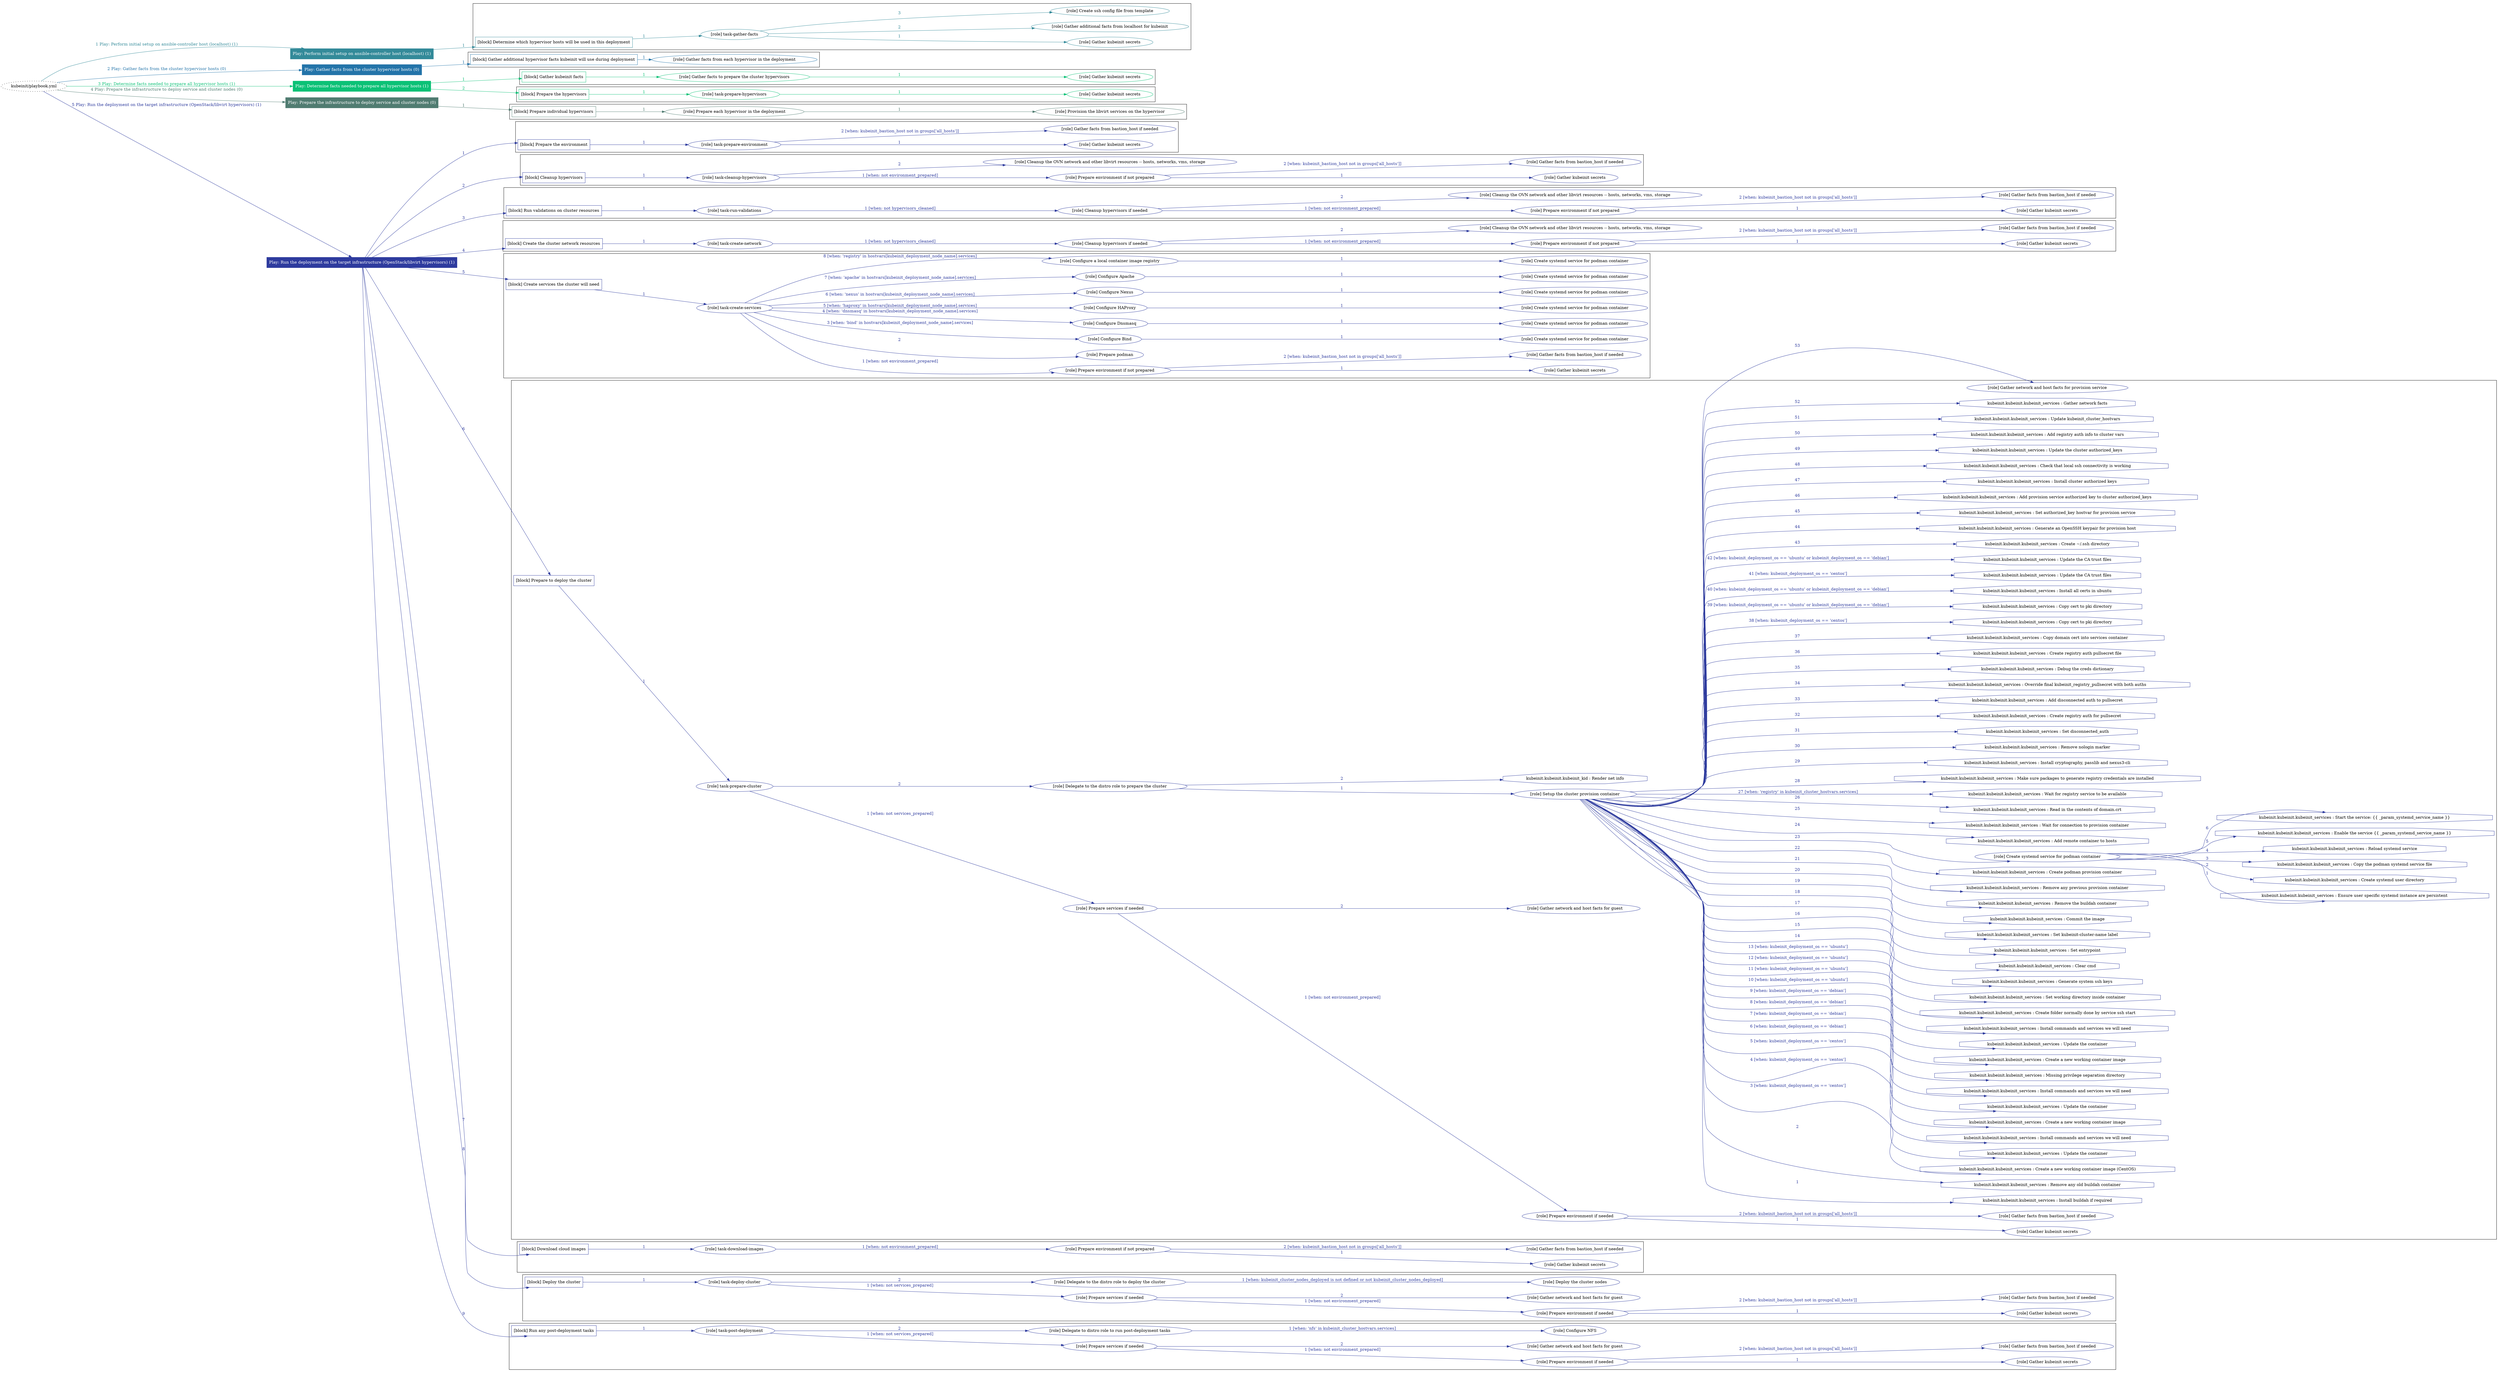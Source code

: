 digraph {
	graph [concentrate=true ordering=in rankdir=LR ratio=fill]
	edge [esep=5 sep=10]
	"kubeinit/playbook.yml" [URL="/home/runner/work/kubeinit/kubeinit/kubeinit/playbook.yml" id=playbook_1d97751f style=dotted]
	"kubeinit/playbook.yml" -> play_8d9880e0 [label="1 Play: Perform initial setup on ansible-controller host (localhost) (1)" color="#338a99" fontcolor="#338a99" id=edge_play_8d9880e0 labeltooltip="1 Play: Perform initial setup on ansible-controller host (localhost) (1)" tooltip="1 Play: Perform initial setup on ansible-controller host (localhost) (1)"]
	subgraph "Play: Perform initial setup on ansible-controller host (localhost) (1)" {
		play_8d9880e0 [label="Play: Perform initial setup on ansible-controller host (localhost) (1)" URL="/home/runner/work/kubeinit/kubeinit/kubeinit/playbook.yml" color="#338a99" fontcolor="#ffffff" id=play_8d9880e0 shape=box style=filled tooltip=localhost]
		play_8d9880e0 -> block_d5bc06e0 [label=1 color="#338a99" fontcolor="#338a99" id=edge_block_d5bc06e0 labeltooltip=1 tooltip=1]
		subgraph cluster_block_d5bc06e0 {
			block_d5bc06e0 [label="[block] Determine which hypervisor hosts will be used in this deployment" URL="/home/runner/work/kubeinit/kubeinit/kubeinit/playbook.yml" color="#338a99" id=block_d5bc06e0 labeltooltip="Determine which hypervisor hosts will be used in this deployment" shape=box tooltip="Determine which hypervisor hosts will be used in this deployment"]
			block_d5bc06e0 -> role_fb203af3 [label="1 " color="#338a99" fontcolor="#338a99" id=edge_role_fb203af3 labeltooltip="1 " tooltip="1 "]
			subgraph "task-gather-facts" {
				role_fb203af3 [label="[role] task-gather-facts" URL="/home/runner/work/kubeinit/kubeinit/kubeinit/playbook.yml" color="#338a99" id=role_fb203af3 tooltip="task-gather-facts"]
				role_fb203af3 -> role_f094d07e [label="1 " color="#338a99" fontcolor="#338a99" id=edge_role_f094d07e labeltooltip="1 " tooltip="1 "]
				subgraph "Gather kubeinit secrets" {
					role_f094d07e [label="[role] Gather kubeinit secrets" URL="/home/runner/.ansible/collections/ansible_collections/kubeinit/kubeinit/roles/kubeinit_prepare/tasks/build_hypervisors_group.yml" color="#338a99" id=role_f094d07e tooltip="Gather kubeinit secrets"]
				}
				role_fb203af3 -> role_96afad58 [label="2 " color="#338a99" fontcolor="#338a99" id=edge_role_96afad58 labeltooltip="2 " tooltip="2 "]
				subgraph "Gather additional facts from localhost for kubeinit" {
					role_96afad58 [label="[role] Gather additional facts from localhost for kubeinit" URL="/home/runner/.ansible/collections/ansible_collections/kubeinit/kubeinit/roles/kubeinit_prepare/tasks/build_hypervisors_group.yml" color="#338a99" id=role_96afad58 tooltip="Gather additional facts from localhost for kubeinit"]
				}
				role_fb203af3 -> role_bf57d1f3 [label="3 " color="#338a99" fontcolor="#338a99" id=edge_role_bf57d1f3 labeltooltip="3 " tooltip="3 "]
				subgraph "Create ssh config file from template" {
					role_bf57d1f3 [label="[role] Create ssh config file from template" URL="/home/runner/.ansible/collections/ansible_collections/kubeinit/kubeinit/roles/kubeinit_prepare/tasks/build_hypervisors_group.yml" color="#338a99" id=role_bf57d1f3 tooltip="Create ssh config file from template"]
				}
			}
		}
	}
	"kubeinit/playbook.yml" -> play_f556b6c5 [label="2 Play: Gather facts from the cluster hypervisor hosts (0)" color="#2374a9" fontcolor="#2374a9" id=edge_play_f556b6c5 labeltooltip="2 Play: Gather facts from the cluster hypervisor hosts (0)" tooltip="2 Play: Gather facts from the cluster hypervisor hosts (0)"]
	subgraph "Play: Gather facts from the cluster hypervisor hosts (0)" {
		play_f556b6c5 [label="Play: Gather facts from the cluster hypervisor hosts (0)" URL="/home/runner/work/kubeinit/kubeinit/kubeinit/playbook.yml" color="#2374a9" fontcolor="#ffffff" id=play_f556b6c5 shape=box style=filled tooltip="Play: Gather facts from the cluster hypervisor hosts (0)"]
		play_f556b6c5 -> block_5bc4430f [label=1 color="#2374a9" fontcolor="#2374a9" id=edge_block_5bc4430f labeltooltip=1 tooltip=1]
		subgraph cluster_block_5bc4430f {
			block_5bc4430f [label="[block] Gather additional hypervisor facts kubeinit will use during deployment" URL="/home/runner/work/kubeinit/kubeinit/kubeinit/playbook.yml" color="#2374a9" id=block_5bc4430f labeltooltip="Gather additional hypervisor facts kubeinit will use during deployment" shape=box tooltip="Gather additional hypervisor facts kubeinit will use during deployment"]
			block_5bc4430f -> role_1c552de8 [label="1 " color="#2374a9" fontcolor="#2374a9" id=edge_role_1c552de8 labeltooltip="1 " tooltip="1 "]
			subgraph "Gather facts from each hypervisor in the deployment" {
				role_1c552de8 [label="[role] Gather facts from each hypervisor in the deployment" URL="/home/runner/work/kubeinit/kubeinit/kubeinit/playbook.yml" color="#2374a9" id=role_1c552de8 tooltip="Gather facts from each hypervisor in the deployment"]
			}
		}
	}
	"kubeinit/playbook.yml" -> play_6dd35c82 [label="3 Play: Determine facts needed to prepare all hypervisor hosts (1)" color="#0bc176" fontcolor="#0bc176" id=edge_play_6dd35c82 labeltooltip="3 Play: Determine facts needed to prepare all hypervisor hosts (1)" tooltip="3 Play: Determine facts needed to prepare all hypervisor hosts (1)"]
	subgraph "Play: Determine facts needed to prepare all hypervisor hosts (1)" {
		play_6dd35c82 [label="Play: Determine facts needed to prepare all hypervisor hosts (1)" URL="/home/runner/work/kubeinit/kubeinit/kubeinit/playbook.yml" color="#0bc176" fontcolor="#ffffff" id=play_6dd35c82 shape=box style=filled tooltip=localhost]
		play_6dd35c82 -> block_7e789d68 [label=1 color="#0bc176" fontcolor="#0bc176" id=edge_block_7e789d68 labeltooltip=1 tooltip=1]
		subgraph cluster_block_7e789d68 {
			block_7e789d68 [label="[block] Gather kubeinit facts" URL="/home/runner/work/kubeinit/kubeinit/kubeinit/playbook.yml" color="#0bc176" id=block_7e789d68 labeltooltip="Gather kubeinit facts" shape=box tooltip="Gather kubeinit facts"]
			block_7e789d68 -> role_3adc70da [label="1 " color="#0bc176" fontcolor="#0bc176" id=edge_role_3adc70da labeltooltip="1 " tooltip="1 "]
			subgraph "Gather facts to prepare the cluster hypervisors" {
				role_3adc70da [label="[role] Gather facts to prepare the cluster hypervisors" URL="/home/runner/work/kubeinit/kubeinit/kubeinit/playbook.yml" color="#0bc176" id=role_3adc70da tooltip="Gather facts to prepare the cluster hypervisors"]
				role_3adc70da -> role_645319d8 [label="1 " color="#0bc176" fontcolor="#0bc176" id=edge_role_645319d8 labeltooltip="1 " tooltip="1 "]
				subgraph "Gather kubeinit secrets" {
					role_645319d8 [label="[role] Gather kubeinit secrets" URL="/home/runner/.ansible/collections/ansible_collections/kubeinit/kubeinit/roles/kubeinit_prepare/tasks/gather_kubeinit_facts.yml" color="#0bc176" id=role_645319d8 tooltip="Gather kubeinit secrets"]
				}
			}
		}
		play_6dd35c82 -> block_582a1ffe [label=2 color="#0bc176" fontcolor="#0bc176" id=edge_block_582a1ffe labeltooltip=2 tooltip=2]
		subgraph cluster_block_582a1ffe {
			block_582a1ffe [label="[block] Prepare the hypervisors" URL="/home/runner/work/kubeinit/kubeinit/kubeinit/playbook.yml" color="#0bc176" id=block_582a1ffe labeltooltip="Prepare the hypervisors" shape=box tooltip="Prepare the hypervisors"]
			block_582a1ffe -> role_c867573c [label="1 " color="#0bc176" fontcolor="#0bc176" id=edge_role_c867573c labeltooltip="1 " tooltip="1 "]
			subgraph "task-prepare-hypervisors" {
				role_c867573c [label="[role] task-prepare-hypervisors" URL="/home/runner/work/kubeinit/kubeinit/kubeinit/playbook.yml" color="#0bc176" id=role_c867573c tooltip="task-prepare-hypervisors"]
				role_c867573c -> role_8c81193e [label="1 " color="#0bc176" fontcolor="#0bc176" id=edge_role_8c81193e labeltooltip="1 " tooltip="1 "]
				subgraph "Gather kubeinit secrets" {
					role_8c81193e [label="[role] Gather kubeinit secrets" URL="/home/runner/.ansible/collections/ansible_collections/kubeinit/kubeinit/roles/kubeinit_prepare/tasks/gather_kubeinit_facts.yml" color="#0bc176" id=role_8c81193e tooltip="Gather kubeinit secrets"]
				}
			}
		}
	}
	"kubeinit/playbook.yml" -> play_58a46039 [label="4 Play: Prepare the infrastructure to deploy service and cluster nodes (0)" color="#507c71" fontcolor="#507c71" id=edge_play_58a46039 labeltooltip="4 Play: Prepare the infrastructure to deploy service and cluster nodes (0)" tooltip="4 Play: Prepare the infrastructure to deploy service and cluster nodes (0)"]
	subgraph "Play: Prepare the infrastructure to deploy service and cluster nodes (0)" {
		play_58a46039 [label="Play: Prepare the infrastructure to deploy service and cluster nodes (0)" URL="/home/runner/work/kubeinit/kubeinit/kubeinit/playbook.yml" color="#507c71" fontcolor="#ffffff" id=play_58a46039 shape=box style=filled tooltip="Play: Prepare the infrastructure to deploy service and cluster nodes (0)"]
		play_58a46039 -> block_95aabf0c [label=1 color="#507c71" fontcolor="#507c71" id=edge_block_95aabf0c labeltooltip=1 tooltip=1]
		subgraph cluster_block_95aabf0c {
			block_95aabf0c [label="[block] Prepare individual hypervisors" URL="/home/runner/work/kubeinit/kubeinit/kubeinit/playbook.yml" color="#507c71" id=block_95aabf0c labeltooltip="Prepare individual hypervisors" shape=box tooltip="Prepare individual hypervisors"]
			block_95aabf0c -> role_242fd75e [label="1 " color="#507c71" fontcolor="#507c71" id=edge_role_242fd75e labeltooltip="1 " tooltip="1 "]
			subgraph "Prepare each hypervisor in the deployment" {
				role_242fd75e [label="[role] Prepare each hypervisor in the deployment" URL="/home/runner/work/kubeinit/kubeinit/kubeinit/playbook.yml" color="#507c71" id=role_242fd75e tooltip="Prepare each hypervisor in the deployment"]
				role_242fd75e -> role_a52db59c [label="1 " color="#507c71" fontcolor="#507c71" id=edge_role_a52db59c labeltooltip="1 " tooltip="1 "]
				subgraph "Provision the libvirt services on the hypervisor" {
					role_a52db59c [label="[role] Provision the libvirt services on the hypervisor" URL="/home/runner/.ansible/collections/ansible_collections/kubeinit/kubeinit/roles/kubeinit_prepare/tasks/prepare_hypervisor.yml" color="#507c71" id=role_a52db59c tooltip="Provision the libvirt services on the hypervisor"]
				}
			}
		}
	}
	"kubeinit/playbook.yml" -> play_13dff588 [label="5 Play: Run the deployment on the target infrastructure (OpenStack/libvirt hypervisors) (1)" color="#2e3b9e" fontcolor="#2e3b9e" id=edge_play_13dff588 labeltooltip="5 Play: Run the deployment on the target infrastructure (OpenStack/libvirt hypervisors) (1)" tooltip="5 Play: Run the deployment on the target infrastructure (OpenStack/libvirt hypervisors) (1)"]
	subgraph "Play: Run the deployment on the target infrastructure (OpenStack/libvirt hypervisors) (1)" {
		play_13dff588 [label="Play: Run the deployment on the target infrastructure (OpenStack/libvirt hypervisors) (1)" URL="/home/runner/work/kubeinit/kubeinit/kubeinit/playbook.yml" color="#2e3b9e" fontcolor="#ffffff" id=play_13dff588 shape=box style=filled tooltip=localhost]
		play_13dff588 -> block_0b43ff9b [label=1 color="#2e3b9e" fontcolor="#2e3b9e" id=edge_block_0b43ff9b labeltooltip=1 tooltip=1]
		subgraph cluster_block_0b43ff9b {
			block_0b43ff9b [label="[block] Prepare the environment" URL="/home/runner/work/kubeinit/kubeinit/kubeinit/playbook.yml" color="#2e3b9e" id=block_0b43ff9b labeltooltip="Prepare the environment" shape=box tooltip="Prepare the environment"]
			block_0b43ff9b -> role_03575ba8 [label="1 " color="#2e3b9e" fontcolor="#2e3b9e" id=edge_role_03575ba8 labeltooltip="1 " tooltip="1 "]
			subgraph "task-prepare-environment" {
				role_03575ba8 [label="[role] task-prepare-environment" URL="/home/runner/work/kubeinit/kubeinit/kubeinit/playbook.yml" color="#2e3b9e" id=role_03575ba8 tooltip="task-prepare-environment"]
				role_03575ba8 -> role_57ff4707 [label="1 " color="#2e3b9e" fontcolor="#2e3b9e" id=edge_role_57ff4707 labeltooltip="1 " tooltip="1 "]
				subgraph "Gather kubeinit secrets" {
					role_57ff4707 [label="[role] Gather kubeinit secrets" URL="/home/runner/.ansible/collections/ansible_collections/kubeinit/kubeinit/roles/kubeinit_prepare/tasks/gather_kubeinit_facts.yml" color="#2e3b9e" id=role_57ff4707 tooltip="Gather kubeinit secrets"]
				}
				role_03575ba8 -> role_f376bb80 [label="2 [when: kubeinit_bastion_host not in groups['all_hosts']]" color="#2e3b9e" fontcolor="#2e3b9e" id=edge_role_f376bb80 labeltooltip="2 [when: kubeinit_bastion_host not in groups['all_hosts']]" tooltip="2 [when: kubeinit_bastion_host not in groups['all_hosts']]"]
				subgraph "Gather facts from bastion_host if needed" {
					role_f376bb80 [label="[role] Gather facts from bastion_host if needed" URL="/home/runner/.ansible/collections/ansible_collections/kubeinit/kubeinit/roles/kubeinit_prepare/tasks/main.yml" color="#2e3b9e" id=role_f376bb80 tooltip="Gather facts from bastion_host if needed"]
				}
			}
		}
		play_13dff588 -> block_bff0d439 [label=2 color="#2e3b9e" fontcolor="#2e3b9e" id=edge_block_bff0d439 labeltooltip=2 tooltip=2]
		subgraph cluster_block_bff0d439 {
			block_bff0d439 [label="[block] Cleanup hypervisors" URL="/home/runner/work/kubeinit/kubeinit/kubeinit/playbook.yml" color="#2e3b9e" id=block_bff0d439 labeltooltip="Cleanup hypervisors" shape=box tooltip="Cleanup hypervisors"]
			block_bff0d439 -> role_cee819d9 [label="1 " color="#2e3b9e" fontcolor="#2e3b9e" id=edge_role_cee819d9 labeltooltip="1 " tooltip="1 "]
			subgraph "task-cleanup-hypervisors" {
				role_cee819d9 [label="[role] task-cleanup-hypervisors" URL="/home/runner/work/kubeinit/kubeinit/kubeinit/playbook.yml" color="#2e3b9e" id=role_cee819d9 tooltip="task-cleanup-hypervisors"]
				role_cee819d9 -> role_23c9b760 [label="1 [when: not environment_prepared]" color="#2e3b9e" fontcolor="#2e3b9e" id=edge_role_23c9b760 labeltooltip="1 [when: not environment_prepared]" tooltip="1 [when: not environment_prepared]"]
				subgraph "Prepare environment if not prepared" {
					role_23c9b760 [label="[role] Prepare environment if not prepared" URL="/home/runner/.ansible/collections/ansible_collections/kubeinit/kubeinit/roles/kubeinit_libvirt/tasks/cleanup_hypervisors.yml" color="#2e3b9e" id=role_23c9b760 tooltip="Prepare environment if not prepared"]
					role_23c9b760 -> role_0b0754e7 [label="1 " color="#2e3b9e" fontcolor="#2e3b9e" id=edge_role_0b0754e7 labeltooltip="1 " tooltip="1 "]
					subgraph "Gather kubeinit secrets" {
						role_0b0754e7 [label="[role] Gather kubeinit secrets" URL="/home/runner/.ansible/collections/ansible_collections/kubeinit/kubeinit/roles/kubeinit_prepare/tasks/gather_kubeinit_facts.yml" color="#2e3b9e" id=role_0b0754e7 tooltip="Gather kubeinit secrets"]
					}
					role_23c9b760 -> role_8d372e31 [label="2 [when: kubeinit_bastion_host not in groups['all_hosts']]" color="#2e3b9e" fontcolor="#2e3b9e" id=edge_role_8d372e31 labeltooltip="2 [when: kubeinit_bastion_host not in groups['all_hosts']]" tooltip="2 [when: kubeinit_bastion_host not in groups['all_hosts']]"]
					subgraph "Gather facts from bastion_host if needed" {
						role_8d372e31 [label="[role] Gather facts from bastion_host if needed" URL="/home/runner/.ansible/collections/ansible_collections/kubeinit/kubeinit/roles/kubeinit_prepare/tasks/main.yml" color="#2e3b9e" id=role_8d372e31 tooltip="Gather facts from bastion_host if needed"]
					}
				}
				role_cee819d9 -> role_44707d78 [label="2 " color="#2e3b9e" fontcolor="#2e3b9e" id=edge_role_44707d78 labeltooltip="2 " tooltip="2 "]
				subgraph "Cleanup the OVN network and other libvirt resources -- hosts, networks, vms, storage" {
					role_44707d78 [label="[role] Cleanup the OVN network and other libvirt resources -- hosts, networks, vms, storage" URL="/home/runner/.ansible/collections/ansible_collections/kubeinit/kubeinit/roles/kubeinit_libvirt/tasks/cleanup_hypervisors.yml" color="#2e3b9e" id=role_44707d78 tooltip="Cleanup the OVN network and other libvirt resources -- hosts, networks, vms, storage"]
				}
			}
		}
		play_13dff588 -> block_579ed96b [label=3 color="#2e3b9e" fontcolor="#2e3b9e" id=edge_block_579ed96b labeltooltip=3 tooltip=3]
		subgraph cluster_block_579ed96b {
			block_579ed96b [label="[block] Run validations on cluster resources" URL="/home/runner/work/kubeinit/kubeinit/kubeinit/playbook.yml" color="#2e3b9e" id=block_579ed96b labeltooltip="Run validations on cluster resources" shape=box tooltip="Run validations on cluster resources"]
			block_579ed96b -> role_cb14e92e [label="1 " color="#2e3b9e" fontcolor="#2e3b9e" id=edge_role_cb14e92e labeltooltip="1 " tooltip="1 "]
			subgraph "task-run-validations" {
				role_cb14e92e [label="[role] task-run-validations" URL="/home/runner/work/kubeinit/kubeinit/kubeinit/playbook.yml" color="#2e3b9e" id=role_cb14e92e tooltip="task-run-validations"]
				role_cb14e92e -> role_51b8cd2e [label="1 [when: not hypervisors_cleaned]" color="#2e3b9e" fontcolor="#2e3b9e" id=edge_role_51b8cd2e labeltooltip="1 [when: not hypervisors_cleaned]" tooltip="1 [when: not hypervisors_cleaned]"]
				subgraph "Cleanup hypervisors if needed" {
					role_51b8cd2e [label="[role] Cleanup hypervisors if needed" URL="/home/runner/.ansible/collections/ansible_collections/kubeinit/kubeinit/roles/kubeinit_validations/tasks/main.yml" color="#2e3b9e" id=role_51b8cd2e tooltip="Cleanup hypervisors if needed"]
					role_51b8cd2e -> role_a8451978 [label="1 [when: not environment_prepared]" color="#2e3b9e" fontcolor="#2e3b9e" id=edge_role_a8451978 labeltooltip="1 [when: not environment_prepared]" tooltip="1 [when: not environment_prepared]"]
					subgraph "Prepare environment if not prepared" {
						role_a8451978 [label="[role] Prepare environment if not prepared" URL="/home/runner/.ansible/collections/ansible_collections/kubeinit/kubeinit/roles/kubeinit_libvirt/tasks/cleanup_hypervisors.yml" color="#2e3b9e" id=role_a8451978 tooltip="Prepare environment if not prepared"]
						role_a8451978 -> role_9754b48a [label="1 " color="#2e3b9e" fontcolor="#2e3b9e" id=edge_role_9754b48a labeltooltip="1 " tooltip="1 "]
						subgraph "Gather kubeinit secrets" {
							role_9754b48a [label="[role] Gather kubeinit secrets" URL="/home/runner/.ansible/collections/ansible_collections/kubeinit/kubeinit/roles/kubeinit_prepare/tasks/gather_kubeinit_facts.yml" color="#2e3b9e" id=role_9754b48a tooltip="Gather kubeinit secrets"]
						}
						role_a8451978 -> role_701bb7ba [label="2 [when: kubeinit_bastion_host not in groups['all_hosts']]" color="#2e3b9e" fontcolor="#2e3b9e" id=edge_role_701bb7ba labeltooltip="2 [when: kubeinit_bastion_host not in groups['all_hosts']]" tooltip="2 [when: kubeinit_bastion_host not in groups['all_hosts']]"]
						subgraph "Gather facts from bastion_host if needed" {
							role_701bb7ba [label="[role] Gather facts from bastion_host if needed" URL="/home/runner/.ansible/collections/ansible_collections/kubeinit/kubeinit/roles/kubeinit_prepare/tasks/main.yml" color="#2e3b9e" id=role_701bb7ba tooltip="Gather facts from bastion_host if needed"]
						}
					}
					role_51b8cd2e -> role_6fb3b1e0 [label="2 " color="#2e3b9e" fontcolor="#2e3b9e" id=edge_role_6fb3b1e0 labeltooltip="2 " tooltip="2 "]
					subgraph "Cleanup the OVN network and other libvirt resources -- hosts, networks, vms, storage" {
						role_6fb3b1e0 [label="[role] Cleanup the OVN network and other libvirt resources -- hosts, networks, vms, storage" URL="/home/runner/.ansible/collections/ansible_collections/kubeinit/kubeinit/roles/kubeinit_libvirt/tasks/cleanup_hypervisors.yml" color="#2e3b9e" id=role_6fb3b1e0 tooltip="Cleanup the OVN network and other libvirt resources -- hosts, networks, vms, storage"]
					}
				}
			}
		}
		play_13dff588 -> block_188f4147 [label=4 color="#2e3b9e" fontcolor="#2e3b9e" id=edge_block_188f4147 labeltooltip=4 tooltip=4]
		subgraph cluster_block_188f4147 {
			block_188f4147 [label="[block] Create the cluster network resources" URL="/home/runner/work/kubeinit/kubeinit/kubeinit/playbook.yml" color="#2e3b9e" id=block_188f4147 labeltooltip="Create the cluster network resources" shape=box tooltip="Create the cluster network resources"]
			block_188f4147 -> role_61840a1c [label="1 " color="#2e3b9e" fontcolor="#2e3b9e" id=edge_role_61840a1c labeltooltip="1 " tooltip="1 "]
			subgraph "task-create-network" {
				role_61840a1c [label="[role] task-create-network" URL="/home/runner/work/kubeinit/kubeinit/kubeinit/playbook.yml" color="#2e3b9e" id=role_61840a1c tooltip="task-create-network"]
				role_61840a1c -> role_a7893dd8 [label="1 [when: not hypervisors_cleaned]" color="#2e3b9e" fontcolor="#2e3b9e" id=edge_role_a7893dd8 labeltooltip="1 [when: not hypervisors_cleaned]" tooltip="1 [when: not hypervisors_cleaned]"]
				subgraph "Cleanup hypervisors if needed" {
					role_a7893dd8 [label="[role] Cleanup hypervisors if needed" URL="/home/runner/.ansible/collections/ansible_collections/kubeinit/kubeinit/roles/kubeinit_libvirt/tasks/create_network.yml" color="#2e3b9e" id=role_a7893dd8 tooltip="Cleanup hypervisors if needed"]
					role_a7893dd8 -> role_69e4936b [label="1 [when: not environment_prepared]" color="#2e3b9e" fontcolor="#2e3b9e" id=edge_role_69e4936b labeltooltip="1 [when: not environment_prepared]" tooltip="1 [when: not environment_prepared]"]
					subgraph "Prepare environment if not prepared" {
						role_69e4936b [label="[role] Prepare environment if not prepared" URL="/home/runner/.ansible/collections/ansible_collections/kubeinit/kubeinit/roles/kubeinit_libvirt/tasks/cleanup_hypervisors.yml" color="#2e3b9e" id=role_69e4936b tooltip="Prepare environment if not prepared"]
						role_69e4936b -> role_2c0b6eca [label="1 " color="#2e3b9e" fontcolor="#2e3b9e" id=edge_role_2c0b6eca labeltooltip="1 " tooltip="1 "]
						subgraph "Gather kubeinit secrets" {
							role_2c0b6eca [label="[role] Gather kubeinit secrets" URL="/home/runner/.ansible/collections/ansible_collections/kubeinit/kubeinit/roles/kubeinit_prepare/tasks/gather_kubeinit_facts.yml" color="#2e3b9e" id=role_2c0b6eca tooltip="Gather kubeinit secrets"]
						}
						role_69e4936b -> role_1f2a6dd1 [label="2 [when: kubeinit_bastion_host not in groups['all_hosts']]" color="#2e3b9e" fontcolor="#2e3b9e" id=edge_role_1f2a6dd1 labeltooltip="2 [when: kubeinit_bastion_host not in groups['all_hosts']]" tooltip="2 [when: kubeinit_bastion_host not in groups['all_hosts']]"]
						subgraph "Gather facts from bastion_host if needed" {
							role_1f2a6dd1 [label="[role] Gather facts from bastion_host if needed" URL="/home/runner/.ansible/collections/ansible_collections/kubeinit/kubeinit/roles/kubeinit_prepare/tasks/main.yml" color="#2e3b9e" id=role_1f2a6dd1 tooltip="Gather facts from bastion_host if needed"]
						}
					}
					role_a7893dd8 -> role_3f06122e [label="2 " color="#2e3b9e" fontcolor="#2e3b9e" id=edge_role_3f06122e labeltooltip="2 " tooltip="2 "]
					subgraph "Cleanup the OVN network and other libvirt resources -- hosts, networks, vms, storage" {
						role_3f06122e [label="[role] Cleanup the OVN network and other libvirt resources -- hosts, networks, vms, storage" URL="/home/runner/.ansible/collections/ansible_collections/kubeinit/kubeinit/roles/kubeinit_libvirt/tasks/cleanup_hypervisors.yml" color="#2e3b9e" id=role_3f06122e tooltip="Cleanup the OVN network and other libvirt resources -- hosts, networks, vms, storage"]
					}
				}
			}
		}
		play_13dff588 -> block_a72840d4 [label=5 color="#2e3b9e" fontcolor="#2e3b9e" id=edge_block_a72840d4 labeltooltip=5 tooltip=5]
		subgraph cluster_block_a72840d4 {
			block_a72840d4 [label="[block] Create services the cluster will need" URL="/home/runner/work/kubeinit/kubeinit/kubeinit/playbook.yml" color="#2e3b9e" id=block_a72840d4 labeltooltip="Create services the cluster will need" shape=box tooltip="Create services the cluster will need"]
			block_a72840d4 -> role_7ee9b90f [label="1 " color="#2e3b9e" fontcolor="#2e3b9e" id=edge_role_7ee9b90f labeltooltip="1 " tooltip="1 "]
			subgraph "task-create-services" {
				role_7ee9b90f [label="[role] task-create-services" URL="/home/runner/work/kubeinit/kubeinit/kubeinit/playbook.yml" color="#2e3b9e" id=role_7ee9b90f tooltip="task-create-services"]
				role_7ee9b90f -> role_9550ef0b [label="1 [when: not environment_prepared]" color="#2e3b9e" fontcolor="#2e3b9e" id=edge_role_9550ef0b labeltooltip="1 [when: not environment_prepared]" tooltip="1 [when: not environment_prepared]"]
				subgraph "Prepare environment if not prepared" {
					role_9550ef0b [label="[role] Prepare environment if not prepared" URL="/home/runner/.ansible/collections/ansible_collections/kubeinit/kubeinit/roles/kubeinit_services/tasks/main.yml" color="#2e3b9e" id=role_9550ef0b tooltip="Prepare environment if not prepared"]
					role_9550ef0b -> role_309dbf8f [label="1 " color="#2e3b9e" fontcolor="#2e3b9e" id=edge_role_309dbf8f labeltooltip="1 " tooltip="1 "]
					subgraph "Gather kubeinit secrets" {
						role_309dbf8f [label="[role] Gather kubeinit secrets" URL="/home/runner/.ansible/collections/ansible_collections/kubeinit/kubeinit/roles/kubeinit_prepare/tasks/gather_kubeinit_facts.yml" color="#2e3b9e" id=role_309dbf8f tooltip="Gather kubeinit secrets"]
					}
					role_9550ef0b -> role_3c812636 [label="2 [when: kubeinit_bastion_host not in groups['all_hosts']]" color="#2e3b9e" fontcolor="#2e3b9e" id=edge_role_3c812636 labeltooltip="2 [when: kubeinit_bastion_host not in groups['all_hosts']]" tooltip="2 [when: kubeinit_bastion_host not in groups['all_hosts']]"]
					subgraph "Gather facts from bastion_host if needed" {
						role_3c812636 [label="[role] Gather facts from bastion_host if needed" URL="/home/runner/.ansible/collections/ansible_collections/kubeinit/kubeinit/roles/kubeinit_prepare/tasks/main.yml" color="#2e3b9e" id=role_3c812636 tooltip="Gather facts from bastion_host if needed"]
					}
				}
				role_7ee9b90f -> role_4f0ed13a [label="2 " color="#2e3b9e" fontcolor="#2e3b9e" id=edge_role_4f0ed13a labeltooltip="2 " tooltip="2 "]
				subgraph "Prepare podman" {
					role_4f0ed13a [label="[role] Prepare podman" URL="/home/runner/.ansible/collections/ansible_collections/kubeinit/kubeinit/roles/kubeinit_services/tasks/00_create_service_pod.yml" color="#2e3b9e" id=role_4f0ed13a tooltip="Prepare podman"]
				}
				role_7ee9b90f -> role_2c48a1b1 [label="3 [when: 'bind' in hostvars[kubeinit_deployment_node_name].services]" color="#2e3b9e" fontcolor="#2e3b9e" id=edge_role_2c48a1b1 labeltooltip="3 [when: 'bind' in hostvars[kubeinit_deployment_node_name].services]" tooltip="3 [when: 'bind' in hostvars[kubeinit_deployment_node_name].services]"]
				subgraph "Configure Bind" {
					role_2c48a1b1 [label="[role] Configure Bind" URL="/home/runner/.ansible/collections/ansible_collections/kubeinit/kubeinit/roles/kubeinit_services/tasks/start_services_containers.yml" color="#2e3b9e" id=role_2c48a1b1 tooltip="Configure Bind"]
					role_2c48a1b1 -> role_b721323c [label="1 " color="#2e3b9e" fontcolor="#2e3b9e" id=edge_role_b721323c labeltooltip="1 " tooltip="1 "]
					subgraph "Create systemd service for podman container" {
						role_b721323c [label="[role] Create systemd service for podman container" URL="/home/runner/.ansible/collections/ansible_collections/kubeinit/kubeinit/roles/kubeinit_bind/tasks/main.yml" color="#2e3b9e" id=role_b721323c tooltip="Create systemd service for podman container"]
					}
				}
				role_7ee9b90f -> role_2f12b8b0 [label="4 [when: 'dnsmasq' in hostvars[kubeinit_deployment_node_name].services]" color="#2e3b9e" fontcolor="#2e3b9e" id=edge_role_2f12b8b0 labeltooltip="4 [when: 'dnsmasq' in hostvars[kubeinit_deployment_node_name].services]" tooltip="4 [when: 'dnsmasq' in hostvars[kubeinit_deployment_node_name].services]"]
				subgraph "Configure Dnsmasq" {
					role_2f12b8b0 [label="[role] Configure Dnsmasq" URL="/home/runner/.ansible/collections/ansible_collections/kubeinit/kubeinit/roles/kubeinit_services/tasks/start_services_containers.yml" color="#2e3b9e" id=role_2f12b8b0 tooltip="Configure Dnsmasq"]
					role_2f12b8b0 -> role_8d0e9fa8 [label="1 " color="#2e3b9e" fontcolor="#2e3b9e" id=edge_role_8d0e9fa8 labeltooltip="1 " tooltip="1 "]
					subgraph "Create systemd service for podman container" {
						role_8d0e9fa8 [label="[role] Create systemd service for podman container" URL="/home/runner/.ansible/collections/ansible_collections/kubeinit/kubeinit/roles/kubeinit_dnsmasq/tasks/main.yml" color="#2e3b9e" id=role_8d0e9fa8 tooltip="Create systemd service for podman container"]
					}
				}
				role_7ee9b90f -> role_a4feeb05 [label="5 [when: 'haproxy' in hostvars[kubeinit_deployment_node_name].services]" color="#2e3b9e" fontcolor="#2e3b9e" id=edge_role_a4feeb05 labeltooltip="5 [when: 'haproxy' in hostvars[kubeinit_deployment_node_name].services]" tooltip="5 [when: 'haproxy' in hostvars[kubeinit_deployment_node_name].services]"]
				subgraph "Configure HAProxy" {
					role_a4feeb05 [label="[role] Configure HAProxy" URL="/home/runner/.ansible/collections/ansible_collections/kubeinit/kubeinit/roles/kubeinit_services/tasks/start_services_containers.yml" color="#2e3b9e" id=role_a4feeb05 tooltip="Configure HAProxy"]
					role_a4feeb05 -> role_c3cd2044 [label="1 " color="#2e3b9e" fontcolor="#2e3b9e" id=edge_role_c3cd2044 labeltooltip="1 " tooltip="1 "]
					subgraph "Create systemd service for podman container" {
						role_c3cd2044 [label="[role] Create systemd service for podman container" URL="/home/runner/.ansible/collections/ansible_collections/kubeinit/kubeinit/roles/kubeinit_haproxy/tasks/main.yml" color="#2e3b9e" id=role_c3cd2044 tooltip="Create systemd service for podman container"]
					}
				}
				role_7ee9b90f -> role_2920a637 [label="6 [when: 'nexus' in hostvars[kubeinit_deployment_node_name].services]" color="#2e3b9e" fontcolor="#2e3b9e" id=edge_role_2920a637 labeltooltip="6 [when: 'nexus' in hostvars[kubeinit_deployment_node_name].services]" tooltip="6 [when: 'nexus' in hostvars[kubeinit_deployment_node_name].services]"]
				subgraph "Configure Nexus" {
					role_2920a637 [label="[role] Configure Nexus" URL="/home/runner/.ansible/collections/ansible_collections/kubeinit/kubeinit/roles/kubeinit_services/tasks/start_services_containers.yml" color="#2e3b9e" id=role_2920a637 tooltip="Configure Nexus"]
					role_2920a637 -> role_1c95c7af [label="1 " color="#2e3b9e" fontcolor="#2e3b9e" id=edge_role_1c95c7af labeltooltip="1 " tooltip="1 "]
					subgraph "Create systemd service for podman container" {
						role_1c95c7af [label="[role] Create systemd service for podman container" URL="/home/runner/.ansible/collections/ansible_collections/kubeinit/kubeinit/roles/kubeinit_nexus/tasks/main.yml" color="#2e3b9e" id=role_1c95c7af tooltip="Create systemd service for podman container"]
					}
				}
				role_7ee9b90f -> role_965443c2 [label="7 [when: 'apache' in hostvars[kubeinit_deployment_node_name].services]" color="#2e3b9e" fontcolor="#2e3b9e" id=edge_role_965443c2 labeltooltip="7 [when: 'apache' in hostvars[kubeinit_deployment_node_name].services]" tooltip="7 [when: 'apache' in hostvars[kubeinit_deployment_node_name].services]"]
				subgraph "Configure Apache" {
					role_965443c2 [label="[role] Configure Apache" URL="/home/runner/.ansible/collections/ansible_collections/kubeinit/kubeinit/roles/kubeinit_services/tasks/start_services_containers.yml" color="#2e3b9e" id=role_965443c2 tooltip="Configure Apache"]
					role_965443c2 -> role_7b0e0ff4 [label="1 " color="#2e3b9e" fontcolor="#2e3b9e" id=edge_role_7b0e0ff4 labeltooltip="1 " tooltip="1 "]
					subgraph "Create systemd service for podman container" {
						role_7b0e0ff4 [label="[role] Create systemd service for podman container" URL="/home/runner/.ansible/collections/ansible_collections/kubeinit/kubeinit/roles/kubeinit_apache/tasks/main.yml" color="#2e3b9e" id=role_7b0e0ff4 tooltip="Create systemd service for podman container"]
					}
				}
				role_7ee9b90f -> role_8332eb11 [label="8 [when: 'registry' in hostvars[kubeinit_deployment_node_name].services]" color="#2e3b9e" fontcolor="#2e3b9e" id=edge_role_8332eb11 labeltooltip="8 [when: 'registry' in hostvars[kubeinit_deployment_node_name].services]" tooltip="8 [when: 'registry' in hostvars[kubeinit_deployment_node_name].services]"]
				subgraph "Configure a local container image registry" {
					role_8332eb11 [label="[role] Configure a local container image registry" URL="/home/runner/.ansible/collections/ansible_collections/kubeinit/kubeinit/roles/kubeinit_services/tasks/start_services_containers.yml" color="#2e3b9e" id=role_8332eb11 tooltip="Configure a local container image registry"]
					role_8332eb11 -> role_da845448 [label="1 " color="#2e3b9e" fontcolor="#2e3b9e" id=edge_role_da845448 labeltooltip="1 " tooltip="1 "]
					subgraph "Create systemd service for podman container" {
						role_da845448 [label="[role] Create systemd service for podman container" URL="/home/runner/.ansible/collections/ansible_collections/kubeinit/kubeinit/roles/kubeinit_registry/tasks/main.yml" color="#2e3b9e" id=role_da845448 tooltip="Create systemd service for podman container"]
					}
				}
			}
		}
		play_13dff588 -> block_f43084b3 [label=6 color="#2e3b9e" fontcolor="#2e3b9e" id=edge_block_f43084b3 labeltooltip=6 tooltip=6]
		subgraph cluster_block_f43084b3 {
			block_f43084b3 [label="[block] Prepare to deploy the cluster" URL="/home/runner/work/kubeinit/kubeinit/kubeinit/playbook.yml" color="#2e3b9e" id=block_f43084b3 labeltooltip="Prepare to deploy the cluster" shape=box tooltip="Prepare to deploy the cluster"]
			block_f43084b3 -> role_e1302b53 [label="1 " color="#2e3b9e" fontcolor="#2e3b9e" id=edge_role_e1302b53 labeltooltip="1 " tooltip="1 "]
			subgraph "task-prepare-cluster" {
				role_e1302b53 [label="[role] task-prepare-cluster" URL="/home/runner/work/kubeinit/kubeinit/kubeinit/playbook.yml" color="#2e3b9e" id=role_e1302b53 tooltip="task-prepare-cluster"]
				role_e1302b53 -> role_4461698a [label="1 [when: not services_prepared]" color="#2e3b9e" fontcolor="#2e3b9e" id=edge_role_4461698a labeltooltip="1 [when: not services_prepared]" tooltip="1 [when: not services_prepared]"]
				subgraph "Prepare services if needed" {
					role_4461698a [label="[role] Prepare services if needed" URL="/home/runner/.ansible/collections/ansible_collections/kubeinit/kubeinit/roles/kubeinit_prepare/tasks/prepare_cluster.yml" color="#2e3b9e" id=role_4461698a tooltip="Prepare services if needed"]
					role_4461698a -> role_c847b1df [label="1 [when: not environment_prepared]" color="#2e3b9e" fontcolor="#2e3b9e" id=edge_role_c847b1df labeltooltip="1 [when: not environment_prepared]" tooltip="1 [when: not environment_prepared]"]
					subgraph "Prepare environment if needed" {
						role_c847b1df [label="[role] Prepare environment if needed" URL="/home/runner/.ansible/collections/ansible_collections/kubeinit/kubeinit/roles/kubeinit_services/tasks/prepare_services.yml" color="#2e3b9e" id=role_c847b1df tooltip="Prepare environment if needed"]
						role_c847b1df -> role_fa53afe8 [label="1 " color="#2e3b9e" fontcolor="#2e3b9e" id=edge_role_fa53afe8 labeltooltip="1 " tooltip="1 "]
						subgraph "Gather kubeinit secrets" {
							role_fa53afe8 [label="[role] Gather kubeinit secrets" URL="/home/runner/.ansible/collections/ansible_collections/kubeinit/kubeinit/roles/kubeinit_prepare/tasks/gather_kubeinit_facts.yml" color="#2e3b9e" id=role_fa53afe8 tooltip="Gather kubeinit secrets"]
						}
						role_c847b1df -> role_9ba1df2a [label="2 [when: kubeinit_bastion_host not in groups['all_hosts']]" color="#2e3b9e" fontcolor="#2e3b9e" id=edge_role_9ba1df2a labeltooltip="2 [when: kubeinit_bastion_host not in groups['all_hosts']]" tooltip="2 [when: kubeinit_bastion_host not in groups['all_hosts']]"]
						subgraph "Gather facts from bastion_host if needed" {
							role_9ba1df2a [label="[role] Gather facts from bastion_host if needed" URL="/home/runner/.ansible/collections/ansible_collections/kubeinit/kubeinit/roles/kubeinit_prepare/tasks/main.yml" color="#2e3b9e" id=role_9ba1df2a tooltip="Gather facts from bastion_host if needed"]
						}
					}
					role_4461698a -> role_f502e75b [label="2 " color="#2e3b9e" fontcolor="#2e3b9e" id=edge_role_f502e75b labeltooltip="2 " tooltip="2 "]
					subgraph "Gather network and host facts for guest" {
						role_f502e75b [label="[role] Gather network and host facts for guest" URL="/home/runner/.ansible/collections/ansible_collections/kubeinit/kubeinit/roles/kubeinit_services/tasks/prepare_services.yml" color="#2e3b9e" id=role_f502e75b tooltip="Gather network and host facts for guest"]
					}
				}
				role_e1302b53 -> role_42fad50b [label="2 " color="#2e3b9e" fontcolor="#2e3b9e" id=edge_role_42fad50b labeltooltip="2 " tooltip="2 "]
				subgraph "Delegate to the distro role to prepare the cluster" {
					role_42fad50b [label="[role] Delegate to the distro role to prepare the cluster" URL="/home/runner/.ansible/collections/ansible_collections/kubeinit/kubeinit/roles/kubeinit_prepare/tasks/prepare_cluster.yml" color="#2e3b9e" id=role_42fad50b tooltip="Delegate to the distro role to prepare the cluster"]
					role_42fad50b -> role_34b3a500 [label="1 " color="#2e3b9e" fontcolor="#2e3b9e" id=edge_role_34b3a500 labeltooltip="1 " tooltip="1 "]
					subgraph "Setup the cluster provision container" {
						role_34b3a500 [label="[role] Setup the cluster provision container" URL="/home/runner/.ansible/collections/ansible_collections/kubeinit/kubeinit/roles/kubeinit_kid/tasks/prepare_cluster.yml" color="#2e3b9e" id=role_34b3a500 tooltip="Setup the cluster provision container"]
						task_19e1b210 [label="kubeinit.kubeinit.kubeinit_services : Install buildah if required" URL="/home/runner/.ansible/collections/ansible_collections/kubeinit/kubeinit/roles/kubeinit_services/tasks/create_provision_container.yml" color="#2e3b9e" id=task_19e1b210 shape=octagon tooltip="kubeinit.kubeinit.kubeinit_services : Install buildah if required"]
						role_34b3a500 -> task_19e1b210 [label="1 " color="#2e3b9e" fontcolor="#2e3b9e" id=edge_task_19e1b210 labeltooltip="1 " tooltip="1 "]
						task_a42a731b [label="kubeinit.kubeinit.kubeinit_services : Remove any old buildah container" URL="/home/runner/.ansible/collections/ansible_collections/kubeinit/kubeinit/roles/kubeinit_services/tasks/create_provision_container.yml" color="#2e3b9e" id=task_a42a731b shape=octagon tooltip="kubeinit.kubeinit.kubeinit_services : Remove any old buildah container"]
						role_34b3a500 -> task_a42a731b [label="2 " color="#2e3b9e" fontcolor="#2e3b9e" id=edge_task_a42a731b labeltooltip="2 " tooltip="2 "]
						task_0214cb69 [label="kubeinit.kubeinit.kubeinit_services : Create a new working container image (CentOS)" URL="/home/runner/.ansible/collections/ansible_collections/kubeinit/kubeinit/roles/kubeinit_services/tasks/create_provision_container.yml" color="#2e3b9e" id=task_0214cb69 shape=octagon tooltip="kubeinit.kubeinit.kubeinit_services : Create a new working container image (CentOS)"]
						role_34b3a500 -> task_0214cb69 [label="3 [when: kubeinit_deployment_os == 'centos']" color="#2e3b9e" fontcolor="#2e3b9e" id=edge_task_0214cb69 labeltooltip="3 [when: kubeinit_deployment_os == 'centos']" tooltip="3 [when: kubeinit_deployment_os == 'centos']"]
						task_685157e9 [label="kubeinit.kubeinit.kubeinit_services : Update the container" URL="/home/runner/.ansible/collections/ansible_collections/kubeinit/kubeinit/roles/kubeinit_services/tasks/create_provision_container.yml" color="#2e3b9e" id=task_685157e9 shape=octagon tooltip="kubeinit.kubeinit.kubeinit_services : Update the container"]
						role_34b3a500 -> task_685157e9 [label="4 [when: kubeinit_deployment_os == 'centos']" color="#2e3b9e" fontcolor="#2e3b9e" id=edge_task_685157e9 labeltooltip="4 [when: kubeinit_deployment_os == 'centos']" tooltip="4 [when: kubeinit_deployment_os == 'centos']"]
						task_6a34dc77 [label="kubeinit.kubeinit.kubeinit_services : Install commands and services we will need" URL="/home/runner/.ansible/collections/ansible_collections/kubeinit/kubeinit/roles/kubeinit_services/tasks/create_provision_container.yml" color="#2e3b9e" id=task_6a34dc77 shape=octagon tooltip="kubeinit.kubeinit.kubeinit_services : Install commands and services we will need"]
						role_34b3a500 -> task_6a34dc77 [label="5 [when: kubeinit_deployment_os == 'centos']" color="#2e3b9e" fontcolor="#2e3b9e" id=edge_task_6a34dc77 labeltooltip="5 [when: kubeinit_deployment_os == 'centos']" tooltip="5 [when: kubeinit_deployment_os == 'centos']"]
						task_7051be4b [label="kubeinit.kubeinit.kubeinit_services : Create a new working container image" URL="/home/runner/.ansible/collections/ansible_collections/kubeinit/kubeinit/roles/kubeinit_services/tasks/create_provision_container.yml" color="#2e3b9e" id=task_7051be4b shape=octagon tooltip="kubeinit.kubeinit.kubeinit_services : Create a new working container image"]
						role_34b3a500 -> task_7051be4b [label="6 [when: kubeinit_deployment_os == 'debian']" color="#2e3b9e" fontcolor="#2e3b9e" id=edge_task_7051be4b labeltooltip="6 [when: kubeinit_deployment_os == 'debian']" tooltip="6 [when: kubeinit_deployment_os == 'debian']"]
						task_d2221493 [label="kubeinit.kubeinit.kubeinit_services : Update the container" URL="/home/runner/.ansible/collections/ansible_collections/kubeinit/kubeinit/roles/kubeinit_services/tasks/create_provision_container.yml" color="#2e3b9e" id=task_d2221493 shape=octagon tooltip="kubeinit.kubeinit.kubeinit_services : Update the container"]
						role_34b3a500 -> task_d2221493 [label="7 [when: kubeinit_deployment_os == 'debian']" color="#2e3b9e" fontcolor="#2e3b9e" id=edge_task_d2221493 labeltooltip="7 [when: kubeinit_deployment_os == 'debian']" tooltip="7 [when: kubeinit_deployment_os == 'debian']"]
						task_4d5f9aa6 [label="kubeinit.kubeinit.kubeinit_services : Install commands and services we will need" URL="/home/runner/.ansible/collections/ansible_collections/kubeinit/kubeinit/roles/kubeinit_services/tasks/create_provision_container.yml" color="#2e3b9e" id=task_4d5f9aa6 shape=octagon tooltip="kubeinit.kubeinit.kubeinit_services : Install commands and services we will need"]
						role_34b3a500 -> task_4d5f9aa6 [label="8 [when: kubeinit_deployment_os == 'debian']" color="#2e3b9e" fontcolor="#2e3b9e" id=edge_task_4d5f9aa6 labeltooltip="8 [when: kubeinit_deployment_os == 'debian']" tooltip="8 [when: kubeinit_deployment_os == 'debian']"]
						task_5973d4b2 [label="kubeinit.kubeinit.kubeinit_services : Missing privilege separation directory" URL="/home/runner/.ansible/collections/ansible_collections/kubeinit/kubeinit/roles/kubeinit_services/tasks/create_provision_container.yml" color="#2e3b9e" id=task_5973d4b2 shape=octagon tooltip="kubeinit.kubeinit.kubeinit_services : Missing privilege separation directory"]
						role_34b3a500 -> task_5973d4b2 [label="9 [when: kubeinit_deployment_os == 'debian']" color="#2e3b9e" fontcolor="#2e3b9e" id=edge_task_5973d4b2 labeltooltip="9 [when: kubeinit_deployment_os == 'debian']" tooltip="9 [when: kubeinit_deployment_os == 'debian']"]
						task_5e469a9f [label="kubeinit.kubeinit.kubeinit_services : Create a new working container image" URL="/home/runner/.ansible/collections/ansible_collections/kubeinit/kubeinit/roles/kubeinit_services/tasks/create_provision_container.yml" color="#2e3b9e" id=task_5e469a9f shape=octagon tooltip="kubeinit.kubeinit.kubeinit_services : Create a new working container image"]
						role_34b3a500 -> task_5e469a9f [label="10 [when: kubeinit_deployment_os == 'ubuntu']" color="#2e3b9e" fontcolor="#2e3b9e" id=edge_task_5e469a9f labeltooltip="10 [when: kubeinit_deployment_os == 'ubuntu']" tooltip="10 [when: kubeinit_deployment_os == 'ubuntu']"]
						task_9998a087 [label="kubeinit.kubeinit.kubeinit_services : Update the container" URL="/home/runner/.ansible/collections/ansible_collections/kubeinit/kubeinit/roles/kubeinit_services/tasks/create_provision_container.yml" color="#2e3b9e" id=task_9998a087 shape=octagon tooltip="kubeinit.kubeinit.kubeinit_services : Update the container"]
						role_34b3a500 -> task_9998a087 [label="11 [when: kubeinit_deployment_os == 'ubuntu']" color="#2e3b9e" fontcolor="#2e3b9e" id=edge_task_9998a087 labeltooltip="11 [when: kubeinit_deployment_os == 'ubuntu']" tooltip="11 [when: kubeinit_deployment_os == 'ubuntu']"]
						task_2d771782 [label="kubeinit.kubeinit.kubeinit_services : Install commands and services we will need" URL="/home/runner/.ansible/collections/ansible_collections/kubeinit/kubeinit/roles/kubeinit_services/tasks/create_provision_container.yml" color="#2e3b9e" id=task_2d771782 shape=octagon tooltip="kubeinit.kubeinit.kubeinit_services : Install commands and services we will need"]
						role_34b3a500 -> task_2d771782 [label="12 [when: kubeinit_deployment_os == 'ubuntu']" color="#2e3b9e" fontcolor="#2e3b9e" id=edge_task_2d771782 labeltooltip="12 [when: kubeinit_deployment_os == 'ubuntu']" tooltip="12 [when: kubeinit_deployment_os == 'ubuntu']"]
						task_7756198b [label="kubeinit.kubeinit.kubeinit_services : Create folder normally done by service ssh start" URL="/home/runner/.ansible/collections/ansible_collections/kubeinit/kubeinit/roles/kubeinit_services/tasks/create_provision_container.yml" color="#2e3b9e" id=task_7756198b shape=octagon tooltip="kubeinit.kubeinit.kubeinit_services : Create folder normally done by service ssh start"]
						role_34b3a500 -> task_7756198b [label="13 [when: kubeinit_deployment_os == 'ubuntu']" color="#2e3b9e" fontcolor="#2e3b9e" id=edge_task_7756198b labeltooltip="13 [when: kubeinit_deployment_os == 'ubuntu']" tooltip="13 [when: kubeinit_deployment_os == 'ubuntu']"]
						task_c66e14b5 [label="kubeinit.kubeinit.kubeinit_services : Set working directory inside container" URL="/home/runner/.ansible/collections/ansible_collections/kubeinit/kubeinit/roles/kubeinit_services/tasks/create_provision_container.yml" color="#2e3b9e" id=task_c66e14b5 shape=octagon tooltip="kubeinit.kubeinit.kubeinit_services : Set working directory inside container"]
						role_34b3a500 -> task_c66e14b5 [label="14 " color="#2e3b9e" fontcolor="#2e3b9e" id=edge_task_c66e14b5 labeltooltip="14 " tooltip="14 "]
						task_be1662c7 [label="kubeinit.kubeinit.kubeinit_services : Generate system ssh keys" URL="/home/runner/.ansible/collections/ansible_collections/kubeinit/kubeinit/roles/kubeinit_services/tasks/create_provision_container.yml" color="#2e3b9e" id=task_be1662c7 shape=octagon tooltip="kubeinit.kubeinit.kubeinit_services : Generate system ssh keys"]
						role_34b3a500 -> task_be1662c7 [label="15 " color="#2e3b9e" fontcolor="#2e3b9e" id=edge_task_be1662c7 labeltooltip="15 " tooltip="15 "]
						task_7aa71145 [label="kubeinit.kubeinit.kubeinit_services : Clear cmd" URL="/home/runner/.ansible/collections/ansible_collections/kubeinit/kubeinit/roles/kubeinit_services/tasks/create_provision_container.yml" color="#2e3b9e" id=task_7aa71145 shape=octagon tooltip="kubeinit.kubeinit.kubeinit_services : Clear cmd"]
						role_34b3a500 -> task_7aa71145 [label="16 " color="#2e3b9e" fontcolor="#2e3b9e" id=edge_task_7aa71145 labeltooltip="16 " tooltip="16 "]
						task_c6ea8b51 [label="kubeinit.kubeinit.kubeinit_services : Set entrypoint" URL="/home/runner/.ansible/collections/ansible_collections/kubeinit/kubeinit/roles/kubeinit_services/tasks/create_provision_container.yml" color="#2e3b9e" id=task_c6ea8b51 shape=octagon tooltip="kubeinit.kubeinit.kubeinit_services : Set entrypoint"]
						role_34b3a500 -> task_c6ea8b51 [label="17 " color="#2e3b9e" fontcolor="#2e3b9e" id=edge_task_c6ea8b51 labeltooltip="17 " tooltip="17 "]
						task_0270190d [label="kubeinit.kubeinit.kubeinit_services : Set kubeinit-cluster-name label" URL="/home/runner/.ansible/collections/ansible_collections/kubeinit/kubeinit/roles/kubeinit_services/tasks/create_provision_container.yml" color="#2e3b9e" id=task_0270190d shape=octagon tooltip="kubeinit.kubeinit.kubeinit_services : Set kubeinit-cluster-name label"]
						role_34b3a500 -> task_0270190d [label="18 " color="#2e3b9e" fontcolor="#2e3b9e" id=edge_task_0270190d labeltooltip="18 " tooltip="18 "]
						task_c3b7b544 [label="kubeinit.kubeinit.kubeinit_services : Commit the image" URL="/home/runner/.ansible/collections/ansible_collections/kubeinit/kubeinit/roles/kubeinit_services/tasks/create_provision_container.yml" color="#2e3b9e" id=task_c3b7b544 shape=octagon tooltip="kubeinit.kubeinit.kubeinit_services : Commit the image"]
						role_34b3a500 -> task_c3b7b544 [label="19 " color="#2e3b9e" fontcolor="#2e3b9e" id=edge_task_c3b7b544 labeltooltip="19 " tooltip="19 "]
						task_319ab32d [label="kubeinit.kubeinit.kubeinit_services : Remove the buildah container" URL="/home/runner/.ansible/collections/ansible_collections/kubeinit/kubeinit/roles/kubeinit_services/tasks/create_provision_container.yml" color="#2e3b9e" id=task_319ab32d shape=octagon tooltip="kubeinit.kubeinit.kubeinit_services : Remove the buildah container"]
						role_34b3a500 -> task_319ab32d [label="20 " color="#2e3b9e" fontcolor="#2e3b9e" id=edge_task_319ab32d labeltooltip="20 " tooltip="20 "]
						task_2d4f7ece [label="kubeinit.kubeinit.kubeinit_services : Remove any previous provision container" URL="/home/runner/.ansible/collections/ansible_collections/kubeinit/kubeinit/roles/kubeinit_services/tasks/create_provision_container.yml" color="#2e3b9e" id=task_2d4f7ece shape=octagon tooltip="kubeinit.kubeinit.kubeinit_services : Remove any previous provision container"]
						role_34b3a500 -> task_2d4f7ece [label="21 " color="#2e3b9e" fontcolor="#2e3b9e" id=edge_task_2d4f7ece labeltooltip="21 " tooltip="21 "]
						task_f36a8d03 [label="kubeinit.kubeinit.kubeinit_services : Create podman provision container" URL="/home/runner/.ansible/collections/ansible_collections/kubeinit/kubeinit/roles/kubeinit_services/tasks/create_provision_container.yml" color="#2e3b9e" id=task_f36a8d03 shape=octagon tooltip="kubeinit.kubeinit.kubeinit_services : Create podman provision container"]
						role_34b3a500 -> task_f36a8d03 [label="22 " color="#2e3b9e" fontcolor="#2e3b9e" id=edge_task_f36a8d03 labeltooltip="22 " tooltip="22 "]
						role_34b3a500 -> role_c1e6697f [label="23 " color="#2e3b9e" fontcolor="#2e3b9e" id=edge_role_c1e6697f labeltooltip="23 " tooltip="23 "]
						subgraph "Create systemd service for podman container" {
							role_c1e6697f [label="[role] Create systemd service for podman container" URL="/home/runner/.ansible/collections/ansible_collections/kubeinit/kubeinit/roles/kubeinit_services/tasks/create_provision_container.yml" color="#2e3b9e" id=role_c1e6697f tooltip="Create systemd service for podman container"]
							task_328bf613 [label="kubeinit.kubeinit.kubeinit_services : Ensure user specific systemd instance are persistent" URL="/home/runner/.ansible/collections/ansible_collections/kubeinit/kubeinit/roles/kubeinit_services/tasks/create_managed_service.yml" color="#2e3b9e" id=task_328bf613 shape=octagon tooltip="kubeinit.kubeinit.kubeinit_services : Ensure user specific systemd instance are persistent"]
							role_c1e6697f -> task_328bf613 [label="1 " color="#2e3b9e" fontcolor="#2e3b9e" id=edge_task_328bf613 labeltooltip="1 " tooltip="1 "]
							task_cc880ba5 [label="kubeinit.kubeinit.kubeinit_services : Create systemd user directory" URL="/home/runner/.ansible/collections/ansible_collections/kubeinit/kubeinit/roles/kubeinit_services/tasks/create_managed_service.yml" color="#2e3b9e" id=task_cc880ba5 shape=octagon tooltip="kubeinit.kubeinit.kubeinit_services : Create systemd user directory"]
							role_c1e6697f -> task_cc880ba5 [label="2 " color="#2e3b9e" fontcolor="#2e3b9e" id=edge_task_cc880ba5 labeltooltip="2 " tooltip="2 "]
							task_a86ca95f [label="kubeinit.kubeinit.kubeinit_services : Copy the podman systemd service file" URL="/home/runner/.ansible/collections/ansible_collections/kubeinit/kubeinit/roles/kubeinit_services/tasks/create_managed_service.yml" color="#2e3b9e" id=task_a86ca95f shape=octagon tooltip="kubeinit.kubeinit.kubeinit_services : Copy the podman systemd service file"]
							role_c1e6697f -> task_a86ca95f [label="3 " color="#2e3b9e" fontcolor="#2e3b9e" id=edge_task_a86ca95f labeltooltip="3 " tooltip="3 "]
							task_3a199e5d [label="kubeinit.kubeinit.kubeinit_services : Reload systemd service" URL="/home/runner/.ansible/collections/ansible_collections/kubeinit/kubeinit/roles/kubeinit_services/tasks/create_managed_service.yml" color="#2e3b9e" id=task_3a199e5d shape=octagon tooltip="kubeinit.kubeinit.kubeinit_services : Reload systemd service"]
							role_c1e6697f -> task_3a199e5d [label="4 " color="#2e3b9e" fontcolor="#2e3b9e" id=edge_task_3a199e5d labeltooltip="4 " tooltip="4 "]
							task_fc4ce15b [label="kubeinit.kubeinit.kubeinit_services : Enable the service {{ _param_systemd_service_name }}" URL="/home/runner/.ansible/collections/ansible_collections/kubeinit/kubeinit/roles/kubeinit_services/tasks/create_managed_service.yml" color="#2e3b9e" id=task_fc4ce15b shape=octagon tooltip="kubeinit.kubeinit.kubeinit_services : Enable the service {{ _param_systemd_service_name }}"]
							role_c1e6697f -> task_fc4ce15b [label="5 " color="#2e3b9e" fontcolor="#2e3b9e" id=edge_task_fc4ce15b labeltooltip="5 " tooltip="5 "]
							task_3999a7e4 [label="kubeinit.kubeinit.kubeinit_services : Start the service: {{ _param_systemd_service_name }}" URL="/home/runner/.ansible/collections/ansible_collections/kubeinit/kubeinit/roles/kubeinit_services/tasks/create_managed_service.yml" color="#2e3b9e" id=task_3999a7e4 shape=octagon tooltip="kubeinit.kubeinit.kubeinit_services : Start the service: {{ _param_systemd_service_name }}"]
							role_c1e6697f -> task_3999a7e4 [label="6 " color="#2e3b9e" fontcolor="#2e3b9e" id=edge_task_3999a7e4 labeltooltip="6 " tooltip="6 "]
						}
						task_5348b2ab [label="kubeinit.kubeinit.kubeinit_services : Add remote container to hosts" URL="/home/runner/.ansible/collections/ansible_collections/kubeinit/kubeinit/roles/kubeinit_services/tasks/create_provision_container.yml" color="#2e3b9e" id=task_5348b2ab shape=octagon tooltip="kubeinit.kubeinit.kubeinit_services : Add remote container to hosts"]
						role_34b3a500 -> task_5348b2ab [label="24 " color="#2e3b9e" fontcolor="#2e3b9e" id=edge_task_5348b2ab labeltooltip="24 " tooltip="24 "]
						task_50303281 [label="kubeinit.kubeinit.kubeinit_services : Wait for connection to provision container" URL="/home/runner/.ansible/collections/ansible_collections/kubeinit/kubeinit/roles/kubeinit_services/tasks/create_provision_container.yml" color="#2e3b9e" id=task_50303281 shape=octagon tooltip="kubeinit.kubeinit.kubeinit_services : Wait for connection to provision container"]
						role_34b3a500 -> task_50303281 [label="25 " color="#2e3b9e" fontcolor="#2e3b9e" id=edge_task_50303281 labeltooltip="25 " tooltip="25 "]
						task_15c50c0b [label="kubeinit.kubeinit.kubeinit_services : Read in the contents of domain.crt" URL="/home/runner/.ansible/collections/ansible_collections/kubeinit/kubeinit/roles/kubeinit_services/tasks/create_provision_container.yml" color="#2e3b9e" id=task_15c50c0b shape=octagon tooltip="kubeinit.kubeinit.kubeinit_services : Read in the contents of domain.crt"]
						role_34b3a500 -> task_15c50c0b [label="26 " color="#2e3b9e" fontcolor="#2e3b9e" id=edge_task_15c50c0b labeltooltip="26 " tooltip="26 "]
						task_47693a02 [label="kubeinit.kubeinit.kubeinit_services : Wait for registry service to be available" URL="/home/runner/.ansible/collections/ansible_collections/kubeinit/kubeinit/roles/kubeinit_services/tasks/create_provision_container.yml" color="#2e3b9e" id=task_47693a02 shape=octagon tooltip="kubeinit.kubeinit.kubeinit_services : Wait for registry service to be available"]
						role_34b3a500 -> task_47693a02 [label="27 [when: 'registry' in kubeinit_cluster_hostvars.services]" color="#2e3b9e" fontcolor="#2e3b9e" id=edge_task_47693a02 labeltooltip="27 [when: 'registry' in kubeinit_cluster_hostvars.services]" tooltip="27 [when: 'registry' in kubeinit_cluster_hostvars.services]"]
						task_9d54c41c [label="kubeinit.kubeinit.kubeinit_services : Make sure packages to generate registry credentials are installed" URL="/home/runner/.ansible/collections/ansible_collections/kubeinit/kubeinit/roles/kubeinit_services/tasks/create_provision_container.yml" color="#2e3b9e" id=task_9d54c41c shape=octagon tooltip="kubeinit.kubeinit.kubeinit_services : Make sure packages to generate registry credentials are installed"]
						role_34b3a500 -> task_9d54c41c [label="28 " color="#2e3b9e" fontcolor="#2e3b9e" id=edge_task_9d54c41c labeltooltip="28 " tooltip="28 "]
						task_d7a0a823 [label="kubeinit.kubeinit.kubeinit_services : Install cryptography, passlib and nexus3-cli" URL="/home/runner/.ansible/collections/ansible_collections/kubeinit/kubeinit/roles/kubeinit_services/tasks/create_provision_container.yml" color="#2e3b9e" id=task_d7a0a823 shape=octagon tooltip="kubeinit.kubeinit.kubeinit_services : Install cryptography, passlib and nexus3-cli"]
						role_34b3a500 -> task_d7a0a823 [label="29 " color="#2e3b9e" fontcolor="#2e3b9e" id=edge_task_d7a0a823 labeltooltip="29 " tooltip="29 "]
						task_6c77dcd5 [label="kubeinit.kubeinit.kubeinit_services : Remove nologin marker" URL="/home/runner/.ansible/collections/ansible_collections/kubeinit/kubeinit/roles/kubeinit_services/tasks/create_provision_container.yml" color="#2e3b9e" id=task_6c77dcd5 shape=octagon tooltip="kubeinit.kubeinit.kubeinit_services : Remove nologin marker"]
						role_34b3a500 -> task_6c77dcd5 [label="30 " color="#2e3b9e" fontcolor="#2e3b9e" id=edge_task_6c77dcd5 labeltooltip="30 " tooltip="30 "]
						task_e10eabe8 [label="kubeinit.kubeinit.kubeinit_services : Set disconnected_auth" URL="/home/runner/.ansible/collections/ansible_collections/kubeinit/kubeinit/roles/kubeinit_services/tasks/create_provision_container.yml" color="#2e3b9e" id=task_e10eabe8 shape=octagon tooltip="kubeinit.kubeinit.kubeinit_services : Set disconnected_auth"]
						role_34b3a500 -> task_e10eabe8 [label="31 " color="#2e3b9e" fontcolor="#2e3b9e" id=edge_task_e10eabe8 labeltooltip="31 " tooltip="31 "]
						task_a31f33a0 [label="kubeinit.kubeinit.kubeinit_services : Create registry auth for pullsecret" URL="/home/runner/.ansible/collections/ansible_collections/kubeinit/kubeinit/roles/kubeinit_services/tasks/create_provision_container.yml" color="#2e3b9e" id=task_a31f33a0 shape=octagon tooltip="kubeinit.kubeinit.kubeinit_services : Create registry auth for pullsecret"]
						role_34b3a500 -> task_a31f33a0 [label="32 " color="#2e3b9e" fontcolor="#2e3b9e" id=edge_task_a31f33a0 labeltooltip="32 " tooltip="32 "]
						task_8a601988 [label="kubeinit.kubeinit.kubeinit_services : Add disconnected auth to pullsecret" URL="/home/runner/.ansible/collections/ansible_collections/kubeinit/kubeinit/roles/kubeinit_services/tasks/create_provision_container.yml" color="#2e3b9e" id=task_8a601988 shape=octagon tooltip="kubeinit.kubeinit.kubeinit_services : Add disconnected auth to pullsecret"]
						role_34b3a500 -> task_8a601988 [label="33 " color="#2e3b9e" fontcolor="#2e3b9e" id=edge_task_8a601988 labeltooltip="33 " tooltip="33 "]
						task_e256cf58 [label="kubeinit.kubeinit.kubeinit_services : Override final kubeinit_registry_pullsecret with both auths" URL="/home/runner/.ansible/collections/ansible_collections/kubeinit/kubeinit/roles/kubeinit_services/tasks/create_provision_container.yml" color="#2e3b9e" id=task_e256cf58 shape=octagon tooltip="kubeinit.kubeinit.kubeinit_services : Override final kubeinit_registry_pullsecret with both auths"]
						role_34b3a500 -> task_e256cf58 [label="34 " color="#2e3b9e" fontcolor="#2e3b9e" id=edge_task_e256cf58 labeltooltip="34 " tooltip="34 "]
						task_aa383203 [label="kubeinit.kubeinit.kubeinit_services : Debug the creds dictionary" URL="/home/runner/.ansible/collections/ansible_collections/kubeinit/kubeinit/roles/kubeinit_services/tasks/create_provision_container.yml" color="#2e3b9e" id=task_aa383203 shape=octagon tooltip="kubeinit.kubeinit.kubeinit_services : Debug the creds dictionary"]
						role_34b3a500 -> task_aa383203 [label="35 " color="#2e3b9e" fontcolor="#2e3b9e" id=edge_task_aa383203 labeltooltip="35 " tooltip="35 "]
						task_0cee690d [label="kubeinit.kubeinit.kubeinit_services : Create registry auth pullsecret file" URL="/home/runner/.ansible/collections/ansible_collections/kubeinit/kubeinit/roles/kubeinit_services/tasks/create_provision_container.yml" color="#2e3b9e" id=task_0cee690d shape=octagon tooltip="kubeinit.kubeinit.kubeinit_services : Create registry auth pullsecret file"]
						role_34b3a500 -> task_0cee690d [label="36 " color="#2e3b9e" fontcolor="#2e3b9e" id=edge_task_0cee690d labeltooltip="36 " tooltip="36 "]
						task_1e078a29 [label="kubeinit.kubeinit.kubeinit_services : Copy domain cert into services container" URL="/home/runner/.ansible/collections/ansible_collections/kubeinit/kubeinit/roles/kubeinit_services/tasks/create_provision_container.yml" color="#2e3b9e" id=task_1e078a29 shape=octagon tooltip="kubeinit.kubeinit.kubeinit_services : Copy domain cert into services container"]
						role_34b3a500 -> task_1e078a29 [label="37 " color="#2e3b9e" fontcolor="#2e3b9e" id=edge_task_1e078a29 labeltooltip="37 " tooltip="37 "]
						task_6b685720 [label="kubeinit.kubeinit.kubeinit_services : Copy cert to pki directory" URL="/home/runner/.ansible/collections/ansible_collections/kubeinit/kubeinit/roles/kubeinit_services/tasks/create_provision_container.yml" color="#2e3b9e" id=task_6b685720 shape=octagon tooltip="kubeinit.kubeinit.kubeinit_services : Copy cert to pki directory"]
						role_34b3a500 -> task_6b685720 [label="38 [when: kubeinit_deployment_os == 'centos']" color="#2e3b9e" fontcolor="#2e3b9e" id=edge_task_6b685720 labeltooltip="38 [when: kubeinit_deployment_os == 'centos']" tooltip="38 [when: kubeinit_deployment_os == 'centos']"]
						task_8c432553 [label="kubeinit.kubeinit.kubeinit_services : Copy cert to pki directory" URL="/home/runner/.ansible/collections/ansible_collections/kubeinit/kubeinit/roles/kubeinit_services/tasks/create_provision_container.yml" color="#2e3b9e" id=task_8c432553 shape=octagon tooltip="kubeinit.kubeinit.kubeinit_services : Copy cert to pki directory"]
						role_34b3a500 -> task_8c432553 [label="39 [when: kubeinit_deployment_os == 'ubuntu' or kubeinit_deployment_os == 'debian']" color="#2e3b9e" fontcolor="#2e3b9e" id=edge_task_8c432553 labeltooltip="39 [when: kubeinit_deployment_os == 'ubuntu' or kubeinit_deployment_os == 'debian']" tooltip="39 [when: kubeinit_deployment_os == 'ubuntu' or kubeinit_deployment_os == 'debian']"]
						task_e60f37cc [label="kubeinit.kubeinit.kubeinit_services : Install all certs in ubuntu" URL="/home/runner/.ansible/collections/ansible_collections/kubeinit/kubeinit/roles/kubeinit_services/tasks/create_provision_container.yml" color="#2e3b9e" id=task_e60f37cc shape=octagon tooltip="kubeinit.kubeinit.kubeinit_services : Install all certs in ubuntu"]
						role_34b3a500 -> task_e60f37cc [label="40 [when: kubeinit_deployment_os == 'ubuntu' or kubeinit_deployment_os == 'debian']" color="#2e3b9e" fontcolor="#2e3b9e" id=edge_task_e60f37cc labeltooltip="40 [when: kubeinit_deployment_os == 'ubuntu' or kubeinit_deployment_os == 'debian']" tooltip="40 [when: kubeinit_deployment_os == 'ubuntu' or kubeinit_deployment_os == 'debian']"]
						task_55a9fad7 [label="kubeinit.kubeinit.kubeinit_services : Update the CA trust files" URL="/home/runner/.ansible/collections/ansible_collections/kubeinit/kubeinit/roles/kubeinit_services/tasks/create_provision_container.yml" color="#2e3b9e" id=task_55a9fad7 shape=octagon tooltip="kubeinit.kubeinit.kubeinit_services : Update the CA trust files"]
						role_34b3a500 -> task_55a9fad7 [label="41 [when: kubeinit_deployment_os == 'centos']" color="#2e3b9e" fontcolor="#2e3b9e" id=edge_task_55a9fad7 labeltooltip="41 [when: kubeinit_deployment_os == 'centos']" tooltip="41 [when: kubeinit_deployment_os == 'centos']"]
						task_4bbcbed3 [label="kubeinit.kubeinit.kubeinit_services : Update the CA trust files" URL="/home/runner/.ansible/collections/ansible_collections/kubeinit/kubeinit/roles/kubeinit_services/tasks/create_provision_container.yml" color="#2e3b9e" id=task_4bbcbed3 shape=octagon tooltip="kubeinit.kubeinit.kubeinit_services : Update the CA trust files"]
						role_34b3a500 -> task_4bbcbed3 [label="42 [when: kubeinit_deployment_os == 'ubuntu' or kubeinit_deployment_os == 'debian']" color="#2e3b9e" fontcolor="#2e3b9e" id=edge_task_4bbcbed3 labeltooltip="42 [when: kubeinit_deployment_os == 'ubuntu' or kubeinit_deployment_os == 'debian']" tooltip="42 [when: kubeinit_deployment_os == 'ubuntu' or kubeinit_deployment_os == 'debian']"]
						task_15eed685 [label="kubeinit.kubeinit.kubeinit_services : Create ~/.ssh directory" URL="/home/runner/.ansible/collections/ansible_collections/kubeinit/kubeinit/roles/kubeinit_services/tasks/create_provision_container.yml" color="#2e3b9e" id=task_15eed685 shape=octagon tooltip="kubeinit.kubeinit.kubeinit_services : Create ~/.ssh directory"]
						role_34b3a500 -> task_15eed685 [label="43 " color="#2e3b9e" fontcolor="#2e3b9e" id=edge_task_15eed685 labeltooltip="43 " tooltip="43 "]
						task_5772c7aa [label="kubeinit.kubeinit.kubeinit_services : Generate an OpenSSH keypair for provision host" URL="/home/runner/.ansible/collections/ansible_collections/kubeinit/kubeinit/roles/kubeinit_services/tasks/create_provision_container.yml" color="#2e3b9e" id=task_5772c7aa shape=octagon tooltip="kubeinit.kubeinit.kubeinit_services : Generate an OpenSSH keypair for provision host"]
						role_34b3a500 -> task_5772c7aa [label="44 " color="#2e3b9e" fontcolor="#2e3b9e" id=edge_task_5772c7aa labeltooltip="44 " tooltip="44 "]
						task_599d23b2 [label="kubeinit.kubeinit.kubeinit_services : Set authorized_key hostvar for provision service" URL="/home/runner/.ansible/collections/ansible_collections/kubeinit/kubeinit/roles/kubeinit_services/tasks/create_provision_container.yml" color="#2e3b9e" id=task_599d23b2 shape=octagon tooltip="kubeinit.kubeinit.kubeinit_services : Set authorized_key hostvar for provision service"]
						role_34b3a500 -> task_599d23b2 [label="45 " color="#2e3b9e" fontcolor="#2e3b9e" id=edge_task_599d23b2 labeltooltip="45 " tooltip="45 "]
						task_f00aa47d [label="kubeinit.kubeinit.kubeinit_services : Add provision service authorized key to cluster authorized_keys" URL="/home/runner/.ansible/collections/ansible_collections/kubeinit/kubeinit/roles/kubeinit_services/tasks/create_provision_container.yml" color="#2e3b9e" id=task_f00aa47d shape=octagon tooltip="kubeinit.kubeinit.kubeinit_services : Add provision service authorized key to cluster authorized_keys"]
						role_34b3a500 -> task_f00aa47d [label="46 " color="#2e3b9e" fontcolor="#2e3b9e" id=edge_task_f00aa47d labeltooltip="46 " tooltip="46 "]
						task_a28f935a [label="kubeinit.kubeinit.kubeinit_services : Install cluster authorized keys" URL="/home/runner/.ansible/collections/ansible_collections/kubeinit/kubeinit/roles/kubeinit_services/tasks/create_provision_container.yml" color="#2e3b9e" id=task_a28f935a shape=octagon tooltip="kubeinit.kubeinit.kubeinit_services : Install cluster authorized keys"]
						role_34b3a500 -> task_a28f935a [label="47 " color="#2e3b9e" fontcolor="#2e3b9e" id=edge_task_a28f935a labeltooltip="47 " tooltip="47 "]
						task_6e9c2fa8 [label="kubeinit.kubeinit.kubeinit_services : Check that local ssh connectivity is working" URL="/home/runner/.ansible/collections/ansible_collections/kubeinit/kubeinit/roles/kubeinit_services/tasks/create_provision_container.yml" color="#2e3b9e" id=task_6e9c2fa8 shape=octagon tooltip="kubeinit.kubeinit.kubeinit_services : Check that local ssh connectivity is working"]
						role_34b3a500 -> task_6e9c2fa8 [label="48 " color="#2e3b9e" fontcolor="#2e3b9e" id=edge_task_6e9c2fa8 labeltooltip="48 " tooltip="48 "]
						task_7f8835a8 [label="kubeinit.kubeinit.kubeinit_services : Update the cluster authorized_keys" URL="/home/runner/.ansible/collections/ansible_collections/kubeinit/kubeinit/roles/kubeinit_services/tasks/create_provision_container.yml" color="#2e3b9e" id=task_7f8835a8 shape=octagon tooltip="kubeinit.kubeinit.kubeinit_services : Update the cluster authorized_keys"]
						role_34b3a500 -> task_7f8835a8 [label="49 " color="#2e3b9e" fontcolor="#2e3b9e" id=edge_task_7f8835a8 labeltooltip="49 " tooltip="49 "]
						task_dd02a000 [label="kubeinit.kubeinit.kubeinit_services : Add registry auth info to cluster vars" URL="/home/runner/.ansible/collections/ansible_collections/kubeinit/kubeinit/roles/kubeinit_services/tasks/create_provision_container.yml" color="#2e3b9e" id=task_dd02a000 shape=octagon tooltip="kubeinit.kubeinit.kubeinit_services : Add registry auth info to cluster vars"]
						role_34b3a500 -> task_dd02a000 [label="50 " color="#2e3b9e" fontcolor="#2e3b9e" id=edge_task_dd02a000 labeltooltip="50 " tooltip="50 "]
						task_deb025d8 [label="kubeinit.kubeinit.kubeinit_services : Update kubeinit_cluster_hostvars" URL="/home/runner/.ansible/collections/ansible_collections/kubeinit/kubeinit/roles/kubeinit_services/tasks/create_provision_container.yml" color="#2e3b9e" id=task_deb025d8 shape=octagon tooltip="kubeinit.kubeinit.kubeinit_services : Update kubeinit_cluster_hostvars"]
						role_34b3a500 -> task_deb025d8 [label="51 " color="#2e3b9e" fontcolor="#2e3b9e" id=edge_task_deb025d8 labeltooltip="51 " tooltip="51 "]
						task_d1ef2e2d [label="kubeinit.kubeinit.kubeinit_services : Gather network facts" URL="/home/runner/.ansible/collections/ansible_collections/kubeinit/kubeinit/roles/kubeinit_services/tasks/create_provision_container.yml" color="#2e3b9e" id=task_d1ef2e2d shape=octagon tooltip="kubeinit.kubeinit.kubeinit_services : Gather network facts"]
						role_34b3a500 -> task_d1ef2e2d [label="52 " color="#2e3b9e" fontcolor="#2e3b9e" id=edge_task_d1ef2e2d labeltooltip="52 " tooltip="52 "]
						role_34b3a500 -> role_ad6095c2 [label="53 " color="#2e3b9e" fontcolor="#2e3b9e" id=edge_role_ad6095c2 labeltooltip="53 " tooltip="53 "]
						subgraph "Gather network and host facts for provision service" {
							role_ad6095c2 [label="[role] Gather network and host facts for provision service" URL="/home/runner/.ansible/collections/ansible_collections/kubeinit/kubeinit/roles/kubeinit_services/tasks/create_provision_container.yml" color="#2e3b9e" id=role_ad6095c2 tooltip="Gather network and host facts for provision service"]
						}
					}
					task_5121f217 [label="kubeinit.kubeinit.kubeinit_kid : Render net info" URL="/home/runner/.ansible/collections/ansible_collections/kubeinit/kubeinit/roles/kubeinit_kid/tasks/prepare_cluster.yml" color="#2e3b9e" id=task_5121f217 shape=octagon tooltip="kubeinit.kubeinit.kubeinit_kid : Render net info"]
					role_42fad50b -> task_5121f217 [label="2 " color="#2e3b9e" fontcolor="#2e3b9e" id=edge_task_5121f217 labeltooltip="2 " tooltip="2 "]
				}
			}
		}
		play_13dff588 -> block_9d485fb4 [label=7 color="#2e3b9e" fontcolor="#2e3b9e" id=edge_block_9d485fb4 labeltooltip=7 tooltip=7]
		subgraph cluster_block_9d485fb4 {
			block_9d485fb4 [label="[block] Download cloud images" URL="/home/runner/work/kubeinit/kubeinit/kubeinit/playbook.yml" color="#2e3b9e" id=block_9d485fb4 labeltooltip="Download cloud images" shape=box tooltip="Download cloud images"]
			block_9d485fb4 -> role_6dd6c16e [label="1 " color="#2e3b9e" fontcolor="#2e3b9e" id=edge_role_6dd6c16e labeltooltip="1 " tooltip="1 "]
			subgraph "task-download-images" {
				role_6dd6c16e [label="[role] task-download-images" URL="/home/runner/work/kubeinit/kubeinit/kubeinit/playbook.yml" color="#2e3b9e" id=role_6dd6c16e tooltip="task-download-images"]
				role_6dd6c16e -> role_fbb61a26 [label="1 [when: not environment_prepared]" color="#2e3b9e" fontcolor="#2e3b9e" id=edge_role_fbb61a26 labeltooltip="1 [when: not environment_prepared]" tooltip="1 [when: not environment_prepared]"]
				subgraph "Prepare environment if not prepared" {
					role_fbb61a26 [label="[role] Prepare environment if not prepared" URL="/home/runner/.ansible/collections/ansible_collections/kubeinit/kubeinit/roles/kubeinit_libvirt/tasks/download_cloud_images.yml" color="#2e3b9e" id=role_fbb61a26 tooltip="Prepare environment if not prepared"]
					role_fbb61a26 -> role_c8fd72fa [label="1 " color="#2e3b9e" fontcolor="#2e3b9e" id=edge_role_c8fd72fa labeltooltip="1 " tooltip="1 "]
					subgraph "Gather kubeinit secrets" {
						role_c8fd72fa [label="[role] Gather kubeinit secrets" URL="/home/runner/.ansible/collections/ansible_collections/kubeinit/kubeinit/roles/kubeinit_prepare/tasks/gather_kubeinit_facts.yml" color="#2e3b9e" id=role_c8fd72fa tooltip="Gather kubeinit secrets"]
					}
					role_fbb61a26 -> role_37364dea [label="2 [when: kubeinit_bastion_host not in groups['all_hosts']]" color="#2e3b9e" fontcolor="#2e3b9e" id=edge_role_37364dea labeltooltip="2 [when: kubeinit_bastion_host not in groups['all_hosts']]" tooltip="2 [when: kubeinit_bastion_host not in groups['all_hosts']]"]
					subgraph "Gather facts from bastion_host if needed" {
						role_37364dea [label="[role] Gather facts from bastion_host if needed" URL="/home/runner/.ansible/collections/ansible_collections/kubeinit/kubeinit/roles/kubeinit_prepare/tasks/main.yml" color="#2e3b9e" id=role_37364dea tooltip="Gather facts from bastion_host if needed"]
					}
				}
			}
		}
		play_13dff588 -> block_c8b72e78 [label=8 color="#2e3b9e" fontcolor="#2e3b9e" id=edge_block_c8b72e78 labeltooltip=8 tooltip=8]
		subgraph cluster_block_c8b72e78 {
			block_c8b72e78 [label="[block] Deploy the cluster" URL="/home/runner/work/kubeinit/kubeinit/kubeinit/playbook.yml" color="#2e3b9e" id=block_c8b72e78 labeltooltip="Deploy the cluster" shape=box tooltip="Deploy the cluster"]
			block_c8b72e78 -> role_ec233750 [label="1 " color="#2e3b9e" fontcolor="#2e3b9e" id=edge_role_ec233750 labeltooltip="1 " tooltip="1 "]
			subgraph "task-deploy-cluster" {
				role_ec233750 [label="[role] task-deploy-cluster" URL="/home/runner/work/kubeinit/kubeinit/kubeinit/playbook.yml" color="#2e3b9e" id=role_ec233750 tooltip="task-deploy-cluster"]
				role_ec233750 -> role_c0b7d64d [label="1 [when: not services_prepared]" color="#2e3b9e" fontcolor="#2e3b9e" id=edge_role_c0b7d64d labeltooltip="1 [when: not services_prepared]" tooltip="1 [when: not services_prepared]"]
				subgraph "Prepare services if needed" {
					role_c0b7d64d [label="[role] Prepare services if needed" URL="/home/runner/.ansible/collections/ansible_collections/kubeinit/kubeinit/roles/kubeinit_prepare/tasks/deploy_cluster.yml" color="#2e3b9e" id=role_c0b7d64d tooltip="Prepare services if needed"]
					role_c0b7d64d -> role_900e17eb [label="1 [when: not environment_prepared]" color="#2e3b9e" fontcolor="#2e3b9e" id=edge_role_900e17eb labeltooltip="1 [when: not environment_prepared]" tooltip="1 [when: not environment_prepared]"]
					subgraph "Prepare environment if needed" {
						role_900e17eb [label="[role] Prepare environment if needed" URL="/home/runner/.ansible/collections/ansible_collections/kubeinit/kubeinit/roles/kubeinit_services/tasks/prepare_services.yml" color="#2e3b9e" id=role_900e17eb tooltip="Prepare environment if needed"]
						role_900e17eb -> role_1eed9901 [label="1 " color="#2e3b9e" fontcolor="#2e3b9e" id=edge_role_1eed9901 labeltooltip="1 " tooltip="1 "]
						subgraph "Gather kubeinit secrets" {
							role_1eed9901 [label="[role] Gather kubeinit secrets" URL="/home/runner/.ansible/collections/ansible_collections/kubeinit/kubeinit/roles/kubeinit_prepare/tasks/gather_kubeinit_facts.yml" color="#2e3b9e" id=role_1eed9901 tooltip="Gather kubeinit secrets"]
						}
						role_900e17eb -> role_9aa425c3 [label="2 [when: kubeinit_bastion_host not in groups['all_hosts']]" color="#2e3b9e" fontcolor="#2e3b9e" id=edge_role_9aa425c3 labeltooltip="2 [when: kubeinit_bastion_host not in groups['all_hosts']]" tooltip="2 [when: kubeinit_bastion_host not in groups['all_hosts']]"]
						subgraph "Gather facts from bastion_host if needed" {
							role_9aa425c3 [label="[role] Gather facts from bastion_host if needed" URL="/home/runner/.ansible/collections/ansible_collections/kubeinit/kubeinit/roles/kubeinit_prepare/tasks/main.yml" color="#2e3b9e" id=role_9aa425c3 tooltip="Gather facts from bastion_host if needed"]
						}
					}
					role_c0b7d64d -> role_fb328ed2 [label="2 " color="#2e3b9e" fontcolor="#2e3b9e" id=edge_role_fb328ed2 labeltooltip="2 " tooltip="2 "]
					subgraph "Gather network and host facts for guest" {
						role_fb328ed2 [label="[role] Gather network and host facts for guest" URL="/home/runner/.ansible/collections/ansible_collections/kubeinit/kubeinit/roles/kubeinit_services/tasks/prepare_services.yml" color="#2e3b9e" id=role_fb328ed2 tooltip="Gather network and host facts for guest"]
					}
				}
				role_ec233750 -> role_a7dd8a4e [label="2 " color="#2e3b9e" fontcolor="#2e3b9e" id=edge_role_a7dd8a4e labeltooltip="2 " tooltip="2 "]
				subgraph "Delegate to the distro role to deploy the cluster" {
					role_a7dd8a4e [label="[role] Delegate to the distro role to deploy the cluster" URL="/home/runner/.ansible/collections/ansible_collections/kubeinit/kubeinit/roles/kubeinit_prepare/tasks/deploy_cluster.yml" color="#2e3b9e" id=role_a7dd8a4e tooltip="Delegate to the distro role to deploy the cluster"]
					role_a7dd8a4e -> role_6ab12f0c [label="1 [when: kubeinit_cluster_nodes_deployed is not defined or not kubeinit_cluster_nodes_deployed]" color="#2e3b9e" fontcolor="#2e3b9e" id=edge_role_6ab12f0c labeltooltip="1 [when: kubeinit_cluster_nodes_deployed is not defined or not kubeinit_cluster_nodes_deployed]" tooltip="1 [when: kubeinit_cluster_nodes_deployed is not defined or not kubeinit_cluster_nodes_deployed]"]
					subgraph "Deploy the cluster nodes" {
						role_6ab12f0c [label="[role] Deploy the cluster nodes" URL="/home/runner/.ansible/collections/ansible_collections/kubeinit/kubeinit/roles/kubeinit_kid/tasks/main.yml" color="#2e3b9e" id=role_6ab12f0c tooltip="Deploy the cluster nodes"]
					}
				}
			}
		}
		play_13dff588 -> block_764a81de [label=9 color="#2e3b9e" fontcolor="#2e3b9e" id=edge_block_764a81de labeltooltip=9 tooltip=9]
		subgraph cluster_block_764a81de {
			block_764a81de [label="[block] Run any post-deployment tasks" URL="/home/runner/work/kubeinit/kubeinit/kubeinit/playbook.yml" color="#2e3b9e" id=block_764a81de labeltooltip="Run any post-deployment tasks" shape=box tooltip="Run any post-deployment tasks"]
			block_764a81de -> role_0941c175 [label="1 " color="#2e3b9e" fontcolor="#2e3b9e" id=edge_role_0941c175 labeltooltip="1 " tooltip="1 "]
			subgraph "task-post-deployment" {
				role_0941c175 [label="[role] task-post-deployment" URL="/home/runner/work/kubeinit/kubeinit/kubeinit/playbook.yml" color="#2e3b9e" id=role_0941c175 tooltip="task-post-deployment"]
				role_0941c175 -> role_ef3fb050 [label="1 [when: not services_prepared]" color="#2e3b9e" fontcolor="#2e3b9e" id=edge_role_ef3fb050 labeltooltip="1 [when: not services_prepared]" tooltip="1 [when: not services_prepared]"]
				subgraph "Prepare services if needed" {
					role_ef3fb050 [label="[role] Prepare services if needed" URL="/home/runner/.ansible/collections/ansible_collections/kubeinit/kubeinit/roles/kubeinit_prepare/tasks/post_deployment.yml" color="#2e3b9e" id=role_ef3fb050 tooltip="Prepare services if needed"]
					role_ef3fb050 -> role_f35a5451 [label="1 [when: not environment_prepared]" color="#2e3b9e" fontcolor="#2e3b9e" id=edge_role_f35a5451 labeltooltip="1 [when: not environment_prepared]" tooltip="1 [when: not environment_prepared]"]
					subgraph "Prepare environment if needed" {
						role_f35a5451 [label="[role] Prepare environment if needed" URL="/home/runner/.ansible/collections/ansible_collections/kubeinit/kubeinit/roles/kubeinit_services/tasks/prepare_services.yml" color="#2e3b9e" id=role_f35a5451 tooltip="Prepare environment if needed"]
						role_f35a5451 -> role_3bc9b914 [label="1 " color="#2e3b9e" fontcolor="#2e3b9e" id=edge_role_3bc9b914 labeltooltip="1 " tooltip="1 "]
						subgraph "Gather kubeinit secrets" {
							role_3bc9b914 [label="[role] Gather kubeinit secrets" URL="/home/runner/.ansible/collections/ansible_collections/kubeinit/kubeinit/roles/kubeinit_prepare/tasks/gather_kubeinit_facts.yml" color="#2e3b9e" id=role_3bc9b914 tooltip="Gather kubeinit secrets"]
						}
						role_f35a5451 -> role_21ea6217 [label="2 [when: kubeinit_bastion_host not in groups['all_hosts']]" color="#2e3b9e" fontcolor="#2e3b9e" id=edge_role_21ea6217 labeltooltip="2 [when: kubeinit_bastion_host not in groups['all_hosts']]" tooltip="2 [when: kubeinit_bastion_host not in groups['all_hosts']]"]
						subgraph "Gather facts from bastion_host if needed" {
							role_21ea6217 [label="[role] Gather facts from bastion_host if needed" URL="/home/runner/.ansible/collections/ansible_collections/kubeinit/kubeinit/roles/kubeinit_prepare/tasks/main.yml" color="#2e3b9e" id=role_21ea6217 tooltip="Gather facts from bastion_host if needed"]
						}
					}
					role_ef3fb050 -> role_47fd575a [label="2 " color="#2e3b9e" fontcolor="#2e3b9e" id=edge_role_47fd575a labeltooltip="2 " tooltip="2 "]
					subgraph "Gather network and host facts for guest" {
						role_47fd575a [label="[role] Gather network and host facts for guest" URL="/home/runner/.ansible/collections/ansible_collections/kubeinit/kubeinit/roles/kubeinit_services/tasks/prepare_services.yml" color="#2e3b9e" id=role_47fd575a tooltip="Gather network and host facts for guest"]
					}
				}
				role_0941c175 -> role_a9dbd4c3 [label="2 " color="#2e3b9e" fontcolor="#2e3b9e" id=edge_role_a9dbd4c3 labeltooltip="2 " tooltip="2 "]
				subgraph "Delegate to distro role to run post-deployment tasks" {
					role_a9dbd4c3 [label="[role] Delegate to distro role to run post-deployment tasks" URL="/home/runner/.ansible/collections/ansible_collections/kubeinit/kubeinit/roles/kubeinit_prepare/tasks/post_deployment.yml" color="#2e3b9e" id=role_a9dbd4c3 tooltip="Delegate to distro role to run post-deployment tasks"]
					role_a9dbd4c3 -> role_c9295c27 [label="1 [when: 'nfs' in kubeinit_cluster_hostvars.services]" color="#2e3b9e" fontcolor="#2e3b9e" id=edge_role_c9295c27 labeltooltip="1 [when: 'nfs' in kubeinit_cluster_hostvars.services]" tooltip="1 [when: 'nfs' in kubeinit_cluster_hostvars.services]"]
					subgraph "Configure NFS" {
						role_c9295c27 [label="[role] Configure NFS" URL="/home/runner/.ansible/collections/ansible_collections/kubeinit/kubeinit/roles/kubeinit_kid/tasks/post_deployment_tasks.yml" color="#2e3b9e" id=role_c9295c27 tooltip="Configure NFS"]
					}
				}
			}
		}
	}
}
